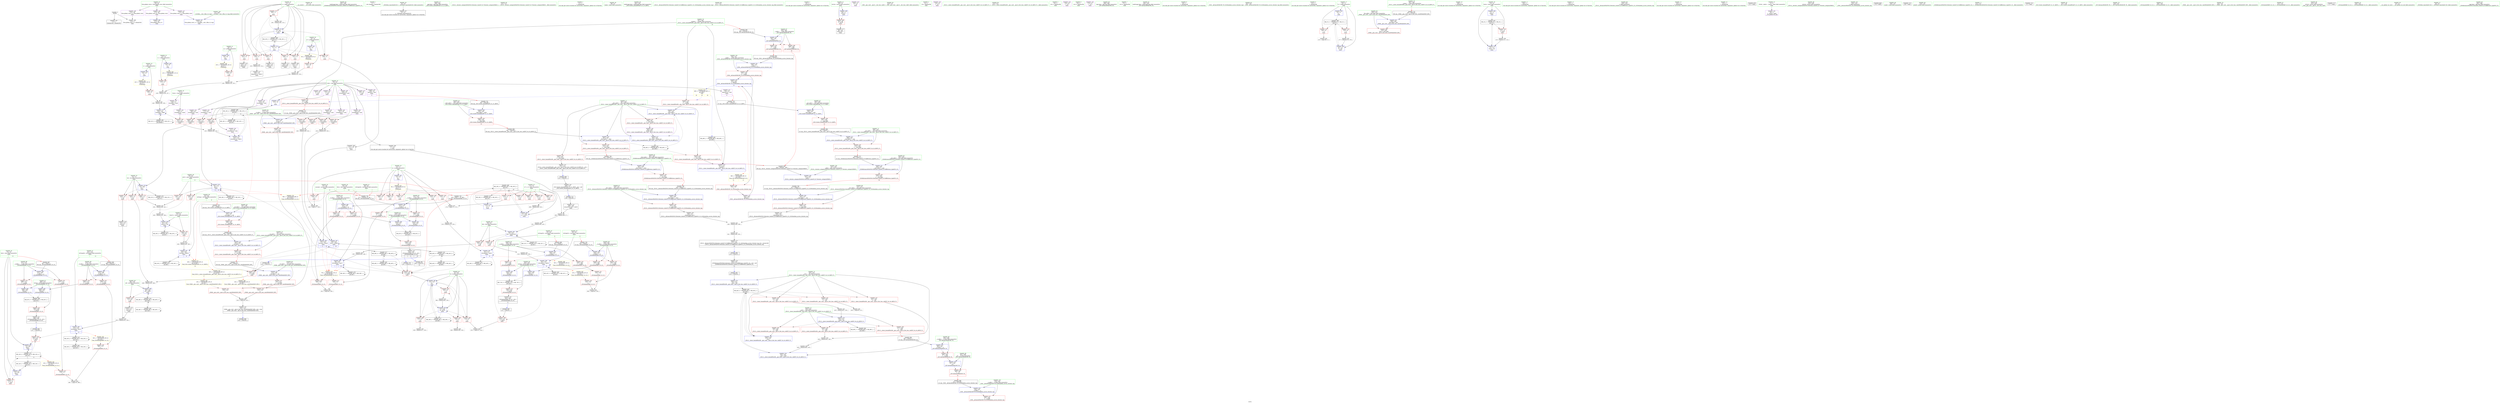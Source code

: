 digraph "SVFG" {
	label="SVFG";

	Node0x558624c54550 [shape=record,color=grey,label="{NodeID: 0\nNullPtr}"];
	Node0x558624c54550 -> Node0x558624c89b70[style=solid];
	Node0x558624c54550 -> Node0x558624c98c70[style=solid];
	Node0x558624cf2ce0 [shape=record,color=black,label="{NodeID: 692\n544 = PHI(461, 499, )\n0th arg _ZSt19__iterator_categoryIPxENSt15iterator_traitsIT_E17iterator_categoryERKS2_ }"];
	Node0x558624cf2ce0 -> Node0x558624c9bf00[style=solid];
	Node0x558624cc9400 [shape=record,color=yellow,style=double,label="{NodeID: 526\n60V_1 = ENCHI(MR_60V_0)\npts\{30 86 \}\nFun[_ZSt13__lower_boundIPxxN9__gnu_cxx5__ops14_Iter_less_valEET_S4_S4_RKT0_T1_]|{<s0>17|<s1>17}}"];
	Node0x558624cc9400:s0 -> Node0x558624ccc9b0[style=dashed,color=red];
	Node0x558624cc9400:s1 -> Node0x558624ccca90[style=dashed,color=red];
	Node0x558624ca4b90 [shape=record,color=grey,label="{NodeID: 443\n423 = Binary(422, 216, )\n}"];
	Node0x558624ca4b90 -> Node0x558624c9b200[style=solid];
	Node0x558624c993f0 [shape=record,color=blue,label="{NodeID: 277\n75\<--169\nbest\<--\nmain\n}"];
	Node0x558624c993f0 -> Node0x558624c920d0[style=dashed];
	Node0x558624c993f0 -> Node0x558624cb88d0[style=dashed];
	Node0x558624c993f0 -> Node0x558624cc5de0[style=dashed];
	Node0x558624c8cf50 [shape=record,color=red,label="{NodeID: 194\n152\<--151\n\<--arrayidx10\nmain\n}"];
	Node0x558624c8cf50 -> Node0x558624ca5010[style=solid];
	Node0x558624c8a0e0 [shape=record,color=black,label="{NodeID: 111\n146\<--145\nidxprom7\<--\nmain\n}"];
	Node0x558624c88320 [shape=record,color=green,label="{NodeID: 28\n54\<--55\n__cxa_atexit\<--__cxa_atexit_field_insensitive\n}"];
	Node0x558624cb88d0 [shape=record,color=black,label="{NodeID: 471\nMR_24V_2 = PHI(MR_24V_4, MR_24V_1, )\npts\{76 \}\n}"];
	Node0x558624cb88d0 -> Node0x558624c993f0[style=dashed];
	Node0x558624c9aab0 [shape=record,color=blue,label="{NodeID: 305\n344\<--361\nretval\<--\n_ZSt3minIxERKT_S2_S2_\n}"];
	Node0x558624c9aab0 -> Node0x558624cbecd0[style=dashed];
	Node0x558624c8e610 [shape=record,color=red,label="{NodeID: 222\n389\<--369\n\<--retval\n_ZSt3maxIdERKT_S2_S2_\n}"];
	Node0x558624c8e610 -> Node0x558624c8f2f0[style=solid];
	Node0x558624c90190 [shape=record,color=purple,label="{NodeID: 139\n232\<--26\narrayidx39\<--sum\nmain\n}"];
	Node0x558624c90190 -> Node0x558624c8d430[style=solid];
	Node0x558624c8abb0 [shape=record,color=green,label="{NodeID: 56\n297\<--298\n__val.addr\<--__val.addr_field_insensitive\n_ZSt11lower_boundIPxxET_S1_S1_RKT0_\n}"];
	Node0x558624c8abb0 -> Node0x558624c8d9e0[style=solid];
	Node0x558624c8abb0 -> Node0x558624c9a430[style=solid];
	Node0x558624cb71c0 [shape=record,color=black,label="{NodeID: 499\nMR_26V_4 = PHI(MR_26V_5, MR_26V_3, )\npts\{78 \}\n|{|<s9>7|<s10>10}}"];
	Node0x558624cb71c0 -> Node0x558624c921a0[style=dashed];
	Node0x558624cb71c0 -> Node0x558624c92270[style=dashed];
	Node0x558624cb71c0 -> Node0x558624c92340[style=dashed];
	Node0x558624cb71c0 -> Node0x558624c92410[style=dashed];
	Node0x558624cb71c0 -> Node0x558624c924e0[style=dashed];
	Node0x558624cb71c0 -> Node0x558624c8d1c0[style=dashed];
	Node0x558624cb71c0 -> Node0x558624c8d6a0[style=dashed];
	Node0x558624cb71c0 -> Node0x558624c9a0f0[style=dashed];
	Node0x558624cb71c0 -> Node0x558624cb8dd0[style=dashed];
	Node0x558624cb71c0:s9 -> Node0x558624ccc300[style=dashed,color=red];
	Node0x558624cb71c0:s10 -> Node0x558624ccc300[style=dashed,color=red];
	Node0x558624c9c170 [shape=record,color=blue,label="{NodeID: 333\n563\<--565\n\<--add.ptr\n_ZSt9__advanceIPxlEvRT_T0_St26random_access_iterator_tag\n|{<s0>21}}"];
	Node0x558624c9c170:s0 -> Node0x558624cd2ce0[style=dashed,color=blue];
	Node0x558624c97c50 [shape=record,color=red,label="{NodeID: 250\n519\<--511\n\<--__it.addr\n_ZNK9__gnu_cxx5__ops14_Iter_less_valclIPxKxEEbT_RT0_\n}"];
	Node0x558624c97c50 -> Node0x558624c97df0[style=solid];
	Node0x558624c918b0 [shape=record,color=red,label="{NodeID: 167\n126\<--71\n\<--i\nmain\n}"];
	Node0x558624c918b0 -> Node0x558624c89e70[style=solid];
	Node0x558624c8c360 [shape=record,color=green,label="{NodeID: 84\n467\<--468\nundef.agg.tmp\<--undef.agg.tmp_field_insensitive\n_ZSt8distanceIPxENSt15iterator_traitsIT_E15difference_typeES2_S2_\n}"];
	Node0x558624c7ab40 [shape=record,color=green,label="{NodeID: 1\n7\<--1\n__dso_handle\<--dummyObj\nGlob }"];
	Node0x558624cf2ef0 [shape=record,color=black,label="{NodeID: 693\n481 = PHI(407, )\n0th arg _ZSt7advanceIPxlEvRT_T0_ }"];
	Node0x558624cf2ef0 -> Node0x558624c9b880[style=solid];
	Node0x558624ca4d10 [shape=record,color=grey,label="{NodeID: 444\n136 = Binary(134, 135, )\n}"];
	Node0x558624ca4d10 -> Node0x558624ca3390[style=solid];
	Node0x558624c994c0 [shape=record,color=blue,label="{NodeID: 278\n77\<--16\ni17\<--\nmain\n}"];
	Node0x558624c994c0 -> Node0x558624cb71c0[style=dashed];
	Node0x558624c8d020 [shape=record,color=red,label="{NodeID: 195\n166\<--165\n\<--arrayidx16\nmain\n}"];
	Node0x558624c8d020 -> Node0x558624c99320[style=solid];
	Node0x558624c8a1b0 [shape=record,color=black,label="{NodeID: 112\n150\<--149\nidxprom9\<--\nmain\n}"];
	Node0x558624c88420 [shape=record,color=green,label="{NodeID: 29\n53\<--59\n_ZNSt8ios_base4InitD1Ev\<--_ZNSt8ios_base4InitD1Ev_field_insensitive\n}"];
	Node0x558624c88420 -> Node0x558624c89d70[style=solid];
	Node0x558624cb8dd0 [shape=record,color=black,label="{NodeID: 472\nMR_26V_2 = PHI(MR_26V_4, MR_26V_1, )\npts\{78 \}\n}"];
	Node0x558624cb8dd0 -> Node0x558624c994c0[style=dashed];
	Node0x558624c9ab80 [shape=record,color=blue,label="{NodeID: 306\n371\<--367\n__a.addr\<--__a\n_ZSt3maxIdERKT_S2_S2_\n}"];
	Node0x558624c9ab80 -> Node0x558624c8e6e0[style=dashed];
	Node0x558624c9ab80 -> Node0x558624c8e7b0[style=dashed];
	Node0x558624c8e6e0 [shape=record,color=red,label="{NodeID: 223\n377\<--371\n\<--__a.addr\n_ZSt3maxIdERKT_S2_S2_\n}"];
	Node0x558624c8e6e0 -> Node0x558624c8ea20[style=solid];
	Node0x558624c90260 [shape=record,color=purple,label="{NodeID: 140\n237\<--26\narrayidx41\<--sum\nmain\n}"];
	Node0x558624c90260 -> Node0x558624c8d500[style=solid];
	Node0x558624c8ac80 [shape=record,color=green,label="{NodeID: 57\n299\<--300\nagg.tmp\<--agg.tmp_field_insensitive\n_ZSt11lower_boundIPxxET_S1_S1_RKT0_\n}"];
	Node0x558624c97d20 [shape=record,color=red,label="{NodeID: 251\n521\<--513\n\<--__val.addr\n_ZNK9__gnu_cxx5__ops14_Iter_less_valclIPxKxEEbT_RT0_\n}"];
	Node0x558624c97d20 -> Node0x558624c97ec0[style=solid];
	Node0x558624c91980 [shape=record,color=red,label="{NodeID: 168\n131\<--71\n\<--i\nmain\n}"];
	Node0x558624c91980 -> Node0x558624c89f40[style=solid];
	Node0x558624c8c430 [shape=record,color=green,label="{NodeID: 85\n474\<--475\n_ZSt19__iterator_categoryIPxENSt15iterator_traitsIT_E17iterator_categoryERKS2_\<--_ZSt19__iterator_categoryIPxENSt15iterator_traitsIT_E17iterator_categoryERKS2__field_insensitive\n}"];
	Node0x558624c86fc0 [shape=record,color=green,label="{NodeID: 2\n11\<--1\n\<--dummyObj\nCan only get source location for instruction, argument, global var or function.}"];
	Node0x558624cf3000 [shape=record,color=black,label="{NodeID: 694\n482 = PHI(427, )\n1st arg _ZSt7advanceIPxlEvRT_T0_ }"];
	Node0x558624cf3000 -> Node0x558624c9b950[style=solid];
	Node0x558624ca4e90 [shape=record,color=grey,label="{NodeID: 445\n540 = Binary(538, 539, )\n}"];
	Node0x558624ca4e90 -> Node0x558624ca5190[style=solid];
	Node0x558624c99590 [shape=record,color=blue,label="{NodeID: 279\n79\<--178\nprev\<--\nmain\n|{|<s6>9|<s7>10}}"];
	Node0x558624c99590 -> Node0x558624c925b0[style=dashed];
	Node0x558624c99590 -> Node0x558624c92680[style=dashed];
	Node0x558624c99590 -> Node0x558624c8d1c0[style=dashed];
	Node0x558624c99590 -> Node0x558624c8d6a0[style=dashed];
	Node0x558624c99590 -> Node0x558624c99590[style=dashed];
	Node0x558624c99590 -> Node0x558624cb92d0[style=dashed];
	Node0x558624c99590:s6 -> Node0x558624ccc300[style=dashed,color=red];
	Node0x558624c99590:s7 -> Node0x558624ccc300[style=dashed,color=red];
	Node0x558624c8d0f0 [shape=record,color=red,label="{NodeID: 196\n178\<--177\n\<--arrayidx21\nmain\n}"];
	Node0x558624c8d0f0 -> Node0x558624c99590[style=solid];
	Node0x558624c8a280 [shape=record,color=black,label="{NodeID: 113\n156\<--155\nidxprom13\<--add12\nmain\n}"];
	Node0x558624c88520 [shape=record,color=green,label="{NodeID: 30\n66\<--67\nmain\<--main_field_insensitive\n}"];
	Node0x558624cb92d0 [shape=record,color=black,label="{NodeID: 473\nMR_28V_2 = PHI(MR_28V_3, MR_28V_1, )\npts\{80 \}\n}"];
	Node0x558624cb92d0 -> Node0x558624c99590[style=dashed];
	Node0x558624cb92d0 -> Node0x558624cb92d0[style=dashed];
	Node0x558624c9ac50 [shape=record,color=blue,label="{NodeID: 307\n373\<--368\n__b.addr\<--__b\n_ZSt3maxIdERKT_S2_S2_\n}"];
	Node0x558624c9ac50 -> Node0x558624c8e880[style=dashed];
	Node0x558624c9ac50 -> Node0x558624c8e950[style=dashed];
	Node0x558624c8e7b0 [shape=record,color=red,label="{NodeID: 224\n386\<--371\n\<--__a.addr\n_ZSt3maxIdERKT_S2_S2_\n}"];
	Node0x558624c8e7b0 -> Node0x558624c9adf0[style=solid];
	Node0x558624c90330 [shape=record,color=purple,label="{NodeID: 141\n241\<--26\narrayidx43\<--sum\nmain\n}"];
	Node0x558624c90330 -> Node0x558624c8d5d0[style=solid];
	Node0x558624c8ad50 [shape=record,color=green,label="{NodeID: 58\n301\<--302\nundef.agg.tmp\<--undef.agg.tmp_field_insensitive\n_ZSt11lower_boundIPxxET_S1_S1_RKT0_\n}"];
	Node0x558624c97df0 [shape=record,color=red,label="{NodeID: 252\n520\<--519\n\<--\n_ZNK9__gnu_cxx5__ops14_Iter_less_valclIPxKxEEbT_RT0_\n}"];
	Node0x558624c97df0 -> Node0x558624ca6c90[style=solid];
	Node0x558624c91a50 [shape=record,color=red,label="{NodeID: 169\n141\<--71\n\<--i\nmain\n}"];
	Node0x558624c91a50 -> Node0x558624c8a010[style=solid];
	Node0x558624c8c530 [shape=record,color=green,label="{NodeID: 86\n477\<--478\n_ZSt10__distanceIPxENSt15iterator_traitsIT_E15difference_typeES2_S2_St26random_access_iterator_tag\<--_ZSt10__distanceIPxENSt15iterator_traitsIT_E15difference_typeES2_S2_St26random_access_iterator_tag_field_insensitive\n}"];
	Node0x558624c87050 [shape=record,color=green,label="{NodeID: 3\n16\<--1\n\<--dummyObj\nCan only get source location for instruction, argument, global var or function.}"];
	Node0x558624cf3110 [shape=record,color=black,label="{NodeID: 695\n552 = PHI(497, )\n0th arg _ZSt9__advanceIPxlEvRT_T0_St26random_access_iterator_tag }"];
	Node0x558624cf3110 -> Node0x558624c9bfd0[style=solid];
	Node0x558624cc9700 [shape=record,color=yellow,style=double,label="{NodeID: 529\n98V_1 = ENCHI(MR_98V_0)\npts\{408 \}\nFun[_ZSt7advanceIPxlEvRT_T0_]|{<s0>21|<s1>21}}"];
	Node0x558624cc9700:s0 -> Node0x558624c982d0[style=dashed,color=red];
	Node0x558624cc9700:s1 -> Node0x558624c9c170[style=dashed,color=red];
	Node0x558624ca5010 [shape=record,color=grey,label="{NodeID: 446\n153 = Binary(148, 152, )\n}"];
	Node0x558624ca5010 -> Node0x558624c99180[style=solid];
	Node0x558624c99660 [shape=record,color=blue,label="{NodeID: 280\n81\<--183\nrem22\<--div\nmain\n}"];
	Node0x558624c99660 -> Node0x558624c92750[style=dashed];
	Node0x558624c99660 -> Node0x558624c99660[style=dashed];
	Node0x558624c99660 -> Node0x558624cb97d0[style=dashed];
	Node0x558624c8d1c0 [shape=record,color=red,label="{NodeID: 197\n210\<--207\n\<--call28\nmain\n}"];
	Node0x558624c8d1c0 -> Node0x558624c999a0[style=solid];
	Node0x558624c8a350 [shape=record,color=black,label="{NodeID: 114\n199\<--196\nsub.ptr.lhs.cast\<--call25\nmain\n}"];
	Node0x558624c8a350 -> Node0x558624ca4290[style=solid];
	Node0x558624c88620 [shape=record,color=green,label="{NodeID: 31\n69\<--70\nretval\<--retval_field_insensitive\nmain\n}"];
	Node0x558624c88620 -> Node0x558624c917e0[style=solid];
	Node0x558624c88620 -> Node0x558624c98d70[style=solid];
	Node0x558624cb97d0 [shape=record,color=black,label="{NodeID: 474\nMR_30V_2 = PHI(MR_30V_3, MR_30V_1, )\npts\{82 \}\n}"];
	Node0x558624cb97d0 -> Node0x558624c99660[style=dashed];
	Node0x558624cb97d0 -> Node0x558624cb97d0[style=dashed];
	Node0x558624c9ad20 [shape=record,color=blue,label="{NodeID: 308\n369\<--383\nretval\<--\n_ZSt3maxIdERKT_S2_S2_\n}"];
	Node0x558624c9ad20 -> Node0x558624cc05d0[style=dashed];
	Node0x558624c8e880 [shape=record,color=red,label="{NodeID: 225\n379\<--373\n\<--__b.addr\n_ZSt3maxIdERKT_S2_S2_\n}"];
	Node0x558624c8e880 -> Node0x558624c8eaf0[style=solid];
	Node0x558624c90400 [shape=record,color=purple,label="{NodeID: 142\n104\<--31\n\<--.str\nmain\n}"];
	Node0x558624c8ae20 [shape=record,color=green,label="{NodeID: 59\n310\<--311\n_ZN9__gnu_cxx5__ops15__iter_less_valEv\<--_ZN9__gnu_cxx5__ops15__iter_less_valEv_field_insensitive\n}"];
	Node0x558624ccc9b0 [shape=record,color=yellow,style=double,label="{NodeID: 585\n16V_1 = ENCHI(MR_16V_0)\npts\{30 \}\nFun[_ZNK9__gnu_cxx5__ops14_Iter_less_valclIPxKxEEbT_RT0_]}"];
	Node0x558624ccc9b0 -> Node0x558624c97df0[style=dashed];
	Node0x558624c97ec0 [shape=record,color=red,label="{NodeID: 253\n522\<--521\n\<--\n_ZNK9__gnu_cxx5__ops14_Iter_less_valclIPxKxEEbT_RT0_\n}"];
	Node0x558624c97ec0 -> Node0x558624ca6c90[style=solid];
	Node0x558624c91b20 [shape=record,color=red,label="{NodeID: 170\n145\<--71\n\<--i\nmain\n}"];
	Node0x558624c91b20 -> Node0x558624c8a0e0[style=solid];
	Node0x558624c8c630 [shape=record,color=green,label="{NodeID: 87\n483\<--484\n__i.addr\<--__i.addr_field_insensitive\n_ZSt7advanceIPxlEvRT_T0_\n}"];
	Node0x558624c8c630 -> Node0x558624c97840[style=solid];
	Node0x558624c8c630 -> Node0x558624c97910[style=solid];
	Node0x558624c8c630 -> Node0x558624c9b880[style=solid];
	Node0x558624c870e0 [shape=record,color=green,label="{NodeID: 4\n31\<--1\n.str\<--dummyObj\nGlob }"];
	Node0x558624cf3220 [shape=record,color=black,label="{NodeID: 696\n553 = PHI(498, )\n1st arg _ZSt9__advanceIPxlEvRT_T0_St26random_access_iterator_tag }"];
	Node0x558624cf3220 -> Node0x558624c9c0a0[style=solid];
	Node0x558624ca5190 [shape=record,color=grey,label="{NodeID: 447\n541 = Binary(540, 202, )\n}"];
	Node0x558624ca5190 -> Node0x558624c8f7d0[style=solid];
	Node0x558624c99730 [shape=record,color=blue,label="{NodeID: 281\n85\<--194\nref.tmp\<--add24\nmain\n|{|<s2>6}}"];
	Node0x558624c99730 -> Node0x558624c99730[style=dashed];
	Node0x558624c99730 -> Node0x558624cba1d0[style=dashed];
	Node0x558624c99730:s2 -> Node0x558624ccbc80[style=dashed,color=red];
	Node0x558624c8d290 [shape=record,color=red,label="{NodeID: 198\n224\<--221\n\<--call34\nmain\n}"];
	Node0x558624c8d290 -> Node0x558624ca6b10[style=solid];
	Node0x558624c8ee10 [shape=record,color=black,label="{NodeID: 115\n252\<--251\nconv49\<--\nmain\n}"];
	Node0x558624c8ee10 -> Node0x558624ca3510[style=solid];
	Node0x558624c886f0 [shape=record,color=green,label="{NodeID: 32\n71\<--72\ni\<--i_field_insensitive\nmain\n}"];
	Node0x558624c886f0 -> Node0x558624c918b0[style=solid];
	Node0x558624c886f0 -> Node0x558624c91980[style=solid];
	Node0x558624c886f0 -> Node0x558624c91a50[style=solid];
	Node0x558624c886f0 -> Node0x558624c91b20[style=solid];
	Node0x558624c886f0 -> Node0x558624c91bf0[style=solid];
	Node0x558624c886f0 -> Node0x558624c91cc0[style=solid];
	Node0x558624c886f0 -> Node0x558624c91d90[style=solid];
	Node0x558624c886f0 -> Node0x558624c98fe0[style=solid];
	Node0x558624c886f0 -> Node0x558624c99250[style=solid];
	Node0x558624cb9cd0 [shape=record,color=black,label="{NodeID: 475\nMR_32V_2 = PHI(MR_32V_3, MR_32V_1, )\npts\{84 \}\n}"];
	Node0x558624cb9cd0 -> Node0x558624c99800[style=dashed];
	Node0x558624cb9cd0 -> Node0x558624cb9cd0[style=dashed];
	Node0x558624c9adf0 [shape=record,color=blue,label="{NodeID: 309\n369\<--386\nretval\<--\n_ZSt3maxIdERKT_S2_S2_\n}"];
	Node0x558624c9adf0 -> Node0x558624cc05d0[style=dashed];
	Node0x558624c8e950 [shape=record,color=red,label="{NodeID: 226\n383\<--373\n\<--__b.addr\n_ZSt3maxIdERKT_S2_S2_\n}"];
	Node0x558624c8e950 -> Node0x558624c9ad20[style=solid];
	Node0x558624c904d0 [shape=record,color=purple,label="{NodeID: 143\n116\<--33\n\<--.str.1\nmain\n}"];
	Node0x558624c8af20 [shape=record,color=green,label="{NodeID: 60\n313\<--314\n_ZSt13__lower_boundIPxxN9__gnu_cxx5__ops14_Iter_less_valEET_S4_S4_RKT0_T1_\<--_ZSt13__lower_boundIPxxN9__gnu_cxx5__ops14_Iter_less_valEET_S4_S4_RKT0_T1__field_insensitive\n}"];
	Node0x558624ccca90 [shape=record,color=yellow,style=double,label="{NodeID: 586\n34V_1 = ENCHI(MR_34V_0)\npts\{86 \}\nFun[_ZNK9__gnu_cxx5__ops14_Iter_less_valclIPxKxEEbT_RT0_]}"];
	Node0x558624ccca90 -> Node0x558624c97ec0[style=dashed];
	Node0x558624c97f90 [shape=record,color=red,label="{NodeID: 254\n537\<--530\n\<--__first.addr\n_ZSt10__distanceIPxENSt15iterator_traitsIT_E15difference_typeES2_S2_St26random_access_iterator_tag\n}"];
	Node0x558624c97f90 -> Node0x558624c8f700[style=solid];
	Node0x558624c91bf0 [shape=record,color=red,label="{NodeID: 171\n149\<--71\n\<--i\nmain\n}"];
	Node0x558624c91bf0 -> Node0x558624c8a1b0[style=solid];
	Node0x558624c8c700 [shape=record,color=green,label="{NodeID: 88\n485\<--486\n__n.addr\<--__n.addr_field_insensitive\n_ZSt7advanceIPxlEvRT_T0_\n}"];
	Node0x558624c8c700 -> Node0x558624c979e0[style=solid];
	Node0x558624c8c700 -> Node0x558624c9b950[style=solid];
	Node0x558624c87170 [shape=record,color=green,label="{NodeID: 5\n33\<--1\n.str.1\<--dummyObj\nGlob }"];
	Node0x558624cf3360 [shape=record,color=black,label="{NodeID: 697\n367 = PHI(75, )\n0th arg _ZSt3maxIdERKT_S2_S2_ }"];
	Node0x558624cf3360 -> Node0x558624c9ab80[style=solid];
	Node0x558624ca5310 [shape=record,color=grey,label="{NodeID: 448\n240 = Binary(239, 216, )\n}"];
	Node0x558624c99800 [shape=record,color=blue,label="{NodeID: 282\n83\<--201\nidx\<--sub.ptr.div\nmain\n}"];
	Node0x558624c99800 -> Node0x558624c92820[style=dashed];
	Node0x558624c99800 -> Node0x558624c928f0[style=dashed];
	Node0x558624c99800 -> Node0x558624c99800[style=dashed];
	Node0x558624c99800 -> Node0x558624cb9cd0[style=dashed];
	Node0x558624c8d360 [shape=record,color=red,label="{NodeID: 199\n230\<--229\n\<--arrayidx38\nmain\n}"];
	Node0x558624c8d360 -> Node0x558624ca4a10[style=solid];
	Node0x558624c8eee0 [shape=record,color=black,label="{NodeID: 116\n254\<--253\nconv50\<--\nmain\n}"];
	Node0x558624c8eee0 -> Node0x558624ca3510[style=solid];
	Node0x558624c887c0 [shape=record,color=green,label="{NodeID: 33\n73\<--74\ntot\<--tot_field_insensitive\nmain\n}"];
	Node0x558624c887c0 -> Node0x558624c91e60[style=solid];
	Node0x558624c887c0 -> Node0x558624c91f30[style=solid];
	Node0x558624c887c0 -> Node0x558624c92000[style=solid];
	Node0x558624c887c0 -> Node0x558624c99320[style=solid];
	Node0x558624cba1d0 [shape=record,color=black,label="{NodeID: 476\nMR_34V_2 = PHI(MR_34V_3, MR_34V_1, )\npts\{86 \}\n}"];
	Node0x558624cba1d0 -> Node0x558624c99730[style=dashed];
	Node0x558624cba1d0 -> Node0x558624cba1d0[style=dashed];
	Node0x558624c9aec0 [shape=record,color=blue,label="{NodeID: 310\n397\<--392\n__first.addr\<--__first\n_ZSt13__lower_boundIPxxN9__gnu_cxx5__ops14_Iter_less_valEET_S4_S4_RKT0_T1_\n}"];
	Node0x558624c9aec0 -> Node0x558624c8ebc0[style=dashed];
	Node0x558624c9aec0 -> Node0x558624cbf1d0[style=dashed];
	Node0x558624c8ea20 [shape=record,color=red,label="{NodeID: 227\n378\<--377\n\<--\n_ZSt3maxIdERKT_S2_S2_\n}"];
	Node0x558624c8ea20 -> Node0x558624ca6390[style=solid];
	Node0x558624c905a0 [shape=record,color=purple,label="{NodeID: 144\n120\<--35\n\<--.str.2\nmain\n}"];
	Node0x558624c8b020 [shape=record,color=green,label="{NodeID: 61\n319\<--320\nretval\<--retval_field_insensitive\n_ZSt3maxIxERKT_S2_S2_\n}"];
	Node0x558624c8b020 -> Node0x558624c8dab0[style=solid];
	Node0x558624c8b020 -> Node0x558624c9a6a0[style=solid];
	Node0x558624c8b020 -> Node0x558624c9a770[style=solid];
	Node0x558624c98060 [shape=record,color=red,label="{NodeID: 255\n536\<--532\n\<--__last.addr\n_ZSt10__distanceIPxENSt15iterator_traitsIT_E15difference_typeES2_S2_St26random_access_iterator_tag\n}"];
	Node0x558624c98060 -> Node0x558624c8f630[style=solid];
	Node0x558624c91cc0 [shape=record,color=red,label="{NodeID: 172\n154\<--71\n\<--i\nmain\n}"];
	Node0x558624c91cc0 -> Node0x558624ca3990[style=solid];
	Node0x558624c8c7d0 [shape=record,color=green,label="{NodeID: 89\n487\<--488\n__d\<--__d_field_insensitive\n_ZSt7advanceIPxlEvRT_T0_\n}"];
	Node0x558624c8c7d0 -> Node0x558624c97ab0[style=solid];
	Node0x558624c8c7d0 -> Node0x558624c9ba20[style=solid];
	Node0x558624c87200 [shape=record,color=green,label="{NodeID: 6\n35\<--1\n.str.2\<--dummyObj\nGlob }"];
	Node0x558624cf34a0 [shape=record,color=black,label="{NodeID: 698\n368 = PHI(101, )\n1st arg _ZSt3maxIdERKT_S2_S2_ }"];
	Node0x558624cf34a0 -> Node0x558624c9ac50[style=solid];
	Node0x558624ca5490 [shape=record,color=grey,label="{NodeID: 449\n445 = Binary(444, 216, )\n}"];
	Node0x558624ca5490 -> Node0x558624c9b540[style=solid];
	Node0x558624c998d0 [shape=record,color=blue,label="{NodeID: 283\n89\<--205\nref.tmp26\<--sub27\nmain\n|{|<s4>7|<s5>10}}"];
	Node0x558624c998d0 -> Node0x558624c8d1c0[style=dashed];
	Node0x558624c998d0 -> Node0x558624c8d6a0[style=dashed];
	Node0x558624c998d0 -> Node0x558624c998d0[style=dashed];
	Node0x558624c998d0 -> Node0x558624cbabd0[style=dashed];
	Node0x558624c998d0:s4 -> Node0x558624ccc3e0[style=dashed,color=red];
	Node0x558624c998d0:s5 -> Node0x558624ccc3e0[style=dashed,color=red];
	Node0x558624c8d430 [shape=record,color=red,label="{NodeID: 200\n233\<--232\n\<--arrayidx39\nmain\n}"];
	Node0x558624c8d430 -> Node0x558624ca4a10[style=solid];
	Node0x558624c8efb0 [shape=record,color=black,label="{NodeID: 117\n68\<--281\nmain_ret\<--\nmain\n}"];
	Node0x558624c88890 [shape=record,color=green,label="{NodeID: 34\n75\<--76\nbest\<--best_field_insensitive\nmain\n|{|<s3>11}}"];
	Node0x558624c88890 -> Node0x558624c920d0[style=solid];
	Node0x558624c88890 -> Node0x558624c993f0[style=solid];
	Node0x558624c88890 -> Node0x558624c99f50[style=solid];
	Node0x558624c88890:s3 -> Node0x558624cf3360[style=solid,color=red];
	Node0x558624cba6d0 [shape=record,color=black,label="{NodeID: 477\nMR_36V_2 = PHI(MR_36V_3, MR_36V_1, )\npts\{88 \}\n}"];
	Node0x558624cba6d0 -> Node0x558624c999a0[style=dashed];
	Node0x558624cba6d0 -> Node0x558624cba6d0[style=dashed];
	Node0x558624c9af90 [shape=record,color=blue,label="{NodeID: 311\n399\<--393\n__last.addr\<--__last\n_ZSt13__lower_boundIPxxN9__gnu_cxx5__ops14_Iter_less_valEET_S4_S4_RKT0_T1_\n}"];
	Node0x558624c9af90 -> Node0x558624c96e80[style=dashed];
	Node0x558624c8eaf0 [shape=record,color=red,label="{NodeID: 228\n380\<--379\n\<--\n_ZSt3maxIdERKT_S2_S2_\n}"];
	Node0x558624c8eaf0 -> Node0x558624ca6390[style=solid];
	Node0x558624c90670 [shape=record,color=purple,label="{NodeID: 145\n273\<--37\n\<--.str.3\nmain\n}"];
	Node0x558624c8b0f0 [shape=record,color=green,label="{NodeID: 62\n321\<--322\n__a.addr\<--__a.addr_field_insensitive\n_ZSt3maxIxERKT_S2_S2_\n}"];
	Node0x558624c8b0f0 -> Node0x558624c8db80[style=solid];
	Node0x558624c8b0f0 -> Node0x558624c8dc50[style=solid];
	Node0x558624c8b0f0 -> Node0x558624c9a500[style=solid];
	Node0x558624c98130 [shape=record,color=red,label="{NodeID: 256\n563\<--556\n\<--__i.addr\n_ZSt9__advanceIPxlEvRT_T0_St26random_access_iterator_tag\n}"];
	Node0x558624c98130 -> Node0x558624c982d0[style=solid];
	Node0x558624c98130 -> Node0x558624c9c170[style=solid];
	Node0x558624c91d90 [shape=record,color=red,label="{NodeID: 173\n160\<--71\n\<--i\nmain\n}"];
	Node0x558624c91d90 -> Node0x558624ca3f90[style=solid];
	Node0x558624c8c8a0 [shape=record,color=green,label="{NodeID: 90\n489\<--490\nagg.tmp\<--agg.tmp_field_insensitive\n_ZSt7advanceIPxlEvRT_T0_\n}"];
	Node0x558624c87290 [shape=record,color=green,label="{NodeID: 7\n37\<--1\n.str.3\<--dummyObj\nGlob }"];
	Node0x558624cf35e0 [shape=record,color=black,label="{NodeID: 699\n342 = PHI(91, )\n0th arg _ZSt3minIxERKT_S2_S2_ }"];
	Node0x558624cf35e0 -> Node0x558624c9a840[style=solid];
	Node0x558624ca5610 [shape=record,color=grey,label="{NodeID: 450\n444 = Binary(442, 443, )\n}"];
	Node0x558624ca5610 -> Node0x558624ca5490[style=solid];
	Node0x558624c999a0 [shape=record,color=blue,label="{NodeID: 284\n87\<--210\nk\<--\nmain\n}"];
	Node0x558624c999a0 -> Node0x558624c929c0[style=dashed];
	Node0x558624c999a0 -> Node0x558624c92a90[style=dashed];
	Node0x558624c999a0 -> Node0x558624c92b60[style=dashed];
	Node0x558624c999a0 -> Node0x558624c92c30[style=dashed];
	Node0x558624c999a0 -> Node0x558624c999a0[style=dashed];
	Node0x558624c999a0 -> Node0x558624c9a020[style=dashed];
	Node0x558624c999a0 -> Node0x558624cba6d0[style=dashed];
	Node0x558624c8d500 [shape=record,color=red,label="{NodeID: 201\n238\<--237\n\<--arrayidx41\nmain\n}"];
	Node0x558624c8d500 -> Node0x558624ca3b10[style=solid];
	Node0x558624c8f080 [shape=record,color=black,label="{NodeID: 118\n289\<--312\n_ZSt11lower_boundIPxxET_S1_S1_RKT0__ret\<--call\n_ZSt11lower_boundIPxxET_S1_S1_RKT0_\n|{<s0>6}}"];
	Node0x558624c8f080:s0 -> Node0x558624cf5270[style=solid,color=blue];
	Node0x558624c88960 [shape=record,color=green,label="{NodeID: 35\n77\<--78\ni17\<--i17_field_insensitive\nmain\n|{|<s7>7}}"];
	Node0x558624c88960 -> Node0x558624c921a0[style=solid];
	Node0x558624c88960 -> Node0x558624c92270[style=solid];
	Node0x558624c88960 -> Node0x558624c92340[style=solid];
	Node0x558624c88960 -> Node0x558624c92410[style=solid];
	Node0x558624c88960 -> Node0x558624c924e0[style=solid];
	Node0x558624c88960 -> Node0x558624c994c0[style=solid];
	Node0x558624c88960 -> Node0x558624c9a0f0[style=solid];
	Node0x558624c88960:s7 -> Node0x558624cf3f00[style=solid,color=red];
	Node0x558624ccb360 [shape=record,color=yellow,style=double,label="{NodeID: 561\n24V_1 = ENCHI(MR_24V_0)\npts\{76 \}\nFun[_ZSt3maxIdERKT_S2_S2_]}"];
	Node0x558624ccb360 -> Node0x558624c8ea20[style=dashed];
	Node0x558624cbabd0 [shape=record,color=black,label="{NodeID: 478\nMR_38V_2 = PHI(MR_38V_3, MR_38V_1, )\npts\{90 \}\n}"];
	Node0x558624cbabd0 -> Node0x558624c998d0[style=dashed];
	Node0x558624cbabd0 -> Node0x558624cbabd0[style=dashed];
	Node0x558624c9b060 [shape=record,color=blue,label="{NodeID: 312\n401\<--394\n__val.addr\<--__val\n_ZSt13__lower_boundIPxxN9__gnu_cxx5__ops14_Iter_less_valEET_S4_S4_RKT0_T1_\n}"];
	Node0x558624c9b060 -> Node0x558624c96f50[style=dashed];
	Node0x558624c8ebc0 [shape=record,color=red,label="{NodeID: 229\n412\<--397\n\<--__first.addr\n_ZSt13__lower_boundIPxxN9__gnu_cxx5__ops14_Iter_less_valEET_S4_S4_RKT0_T1_\n|{<s0>15}}"];
	Node0x558624c8ebc0:s0 -> Node0x558624cf40c0[style=solid,color=red];
	Node0x558624c90740 [shape=record,color=purple,label="{NodeID: 146\n572\<--39\nllvm.global_ctors_0\<--llvm.global_ctors\nGlob }"];
	Node0x558624c90740 -> Node0x558624c98a70[style=solid];
	Node0x558624c8b1c0 [shape=record,color=green,label="{NodeID: 63\n323\<--324\n__b.addr\<--__b.addr_field_insensitive\n_ZSt3maxIxERKT_S2_S2_\n}"];
	Node0x558624c8b1c0 -> Node0x558624c8dd20[style=solid];
	Node0x558624c8b1c0 -> Node0x558624c8ddf0[style=solid];
	Node0x558624c8b1c0 -> Node0x558624c9a5d0[style=solid];
	Node0x558624c98200 [shape=record,color=red,label="{NodeID: 257\n562\<--558\n\<--__n.addr\n_ZSt9__advanceIPxlEvRT_T0_St26random_access_iterator_tag\n}"];
	Node0x558624c91e60 [shape=record,color=red,label="{NodeID: 174\n180\<--73\n\<--tot\nmain\n}"];
	Node0x558624c91e60 -> Node0x558624ca5910[style=solid];
	Node0x558624c8c970 [shape=record,color=green,label="{NodeID: 91\n491\<--492\nundef.agg.tmp\<--undef.agg.tmp_field_insensitive\n_ZSt7advanceIPxlEvRT_T0_\n}"];
	Node0x558624c87320 [shape=record,color=green,label="{NodeID: 8\n40\<--1\n\<--dummyObj\nCan only get source location for instruction, argument, global var or function.}"];
	Node0x558624cf3720 [shape=record,color=black,label="{NodeID: 700\n343 = PHI(93, )\n1st arg _ZSt3minIxERKT_S2_S2_ }"];
	Node0x558624cf3720 -> Node0x558624c9a910[style=solid];
	Node0x558624ca5790 [shape=record,color=grey,label="{NodeID: 451\n140 = Binary(138, 139, )\n}"];
	Node0x558624ca5790 -> Node0x558624c990b0[style=solid];
	Node0x558624c99a70 [shape=record,color=blue,label="{NodeID: 285\n91\<--215\nref.tmp30\<--sub31\nmain\n|{|<s3>8}}"];
	Node0x558624c99a70 -> Node0x558624c8d290[style=dashed];
	Node0x558624c99a70 -> Node0x558624c99a70[style=dashed];
	Node0x558624c99a70 -> Node0x558624cbb0d0[style=dashed];
	Node0x558624c99a70:s3 -> Node0x558624ccb7f0[style=dashed,color=red];
	Node0x558624c8d5d0 [shape=record,color=red,label="{NodeID: 202\n242\<--241\n\<--arrayidx43\nmain\n}"];
	Node0x558624c8d5d0 -> Node0x558624ca3b10[style=solid];
	Node0x558624c8f150 [shape=record,color=black,label="{NodeID: 119\n316\<--339\n_ZSt3maxIxERKT_S2_S2__ret\<--\n_ZSt3maxIxERKT_S2_S2_\n|{<s0>7|<s1>9|<s2>10}}"];
	Node0x558624c8f150:s0 -> Node0x558624cf54a0[style=solid,color=blue];
	Node0x558624c8f150:s1 -> Node0x558624cf1fa0[style=solid,color=blue];
	Node0x558624c8f150:s2 -> Node0x558624cf20a0[style=solid,color=blue];
	Node0x558624c88a30 [shape=record,color=green,label="{NodeID: 36\n79\<--80\nprev\<--prev_field_insensitive\nmain\n|{|<s3>9}}"];
	Node0x558624c88a30 -> Node0x558624c925b0[style=solid];
	Node0x558624c88a30 -> Node0x558624c92680[style=solid];
	Node0x558624c88a30 -> Node0x558624c99590[style=solid];
	Node0x558624c88a30:s3 -> Node0x558624cf3f00[style=solid,color=red];
	Node0x558624ccb470 [shape=record,color=yellow,style=double,label="{NodeID: 562\n50V_1 = ENCHI(MR_50V_0)\npts\{102 \}\nFun[_ZSt3maxIdERKT_S2_S2_]}"];
	Node0x558624ccb470 -> Node0x558624c8eaf0[style=dashed];
	Node0x558624cbb0d0 [shape=record,color=black,label="{NodeID: 479\nMR_40V_2 = PHI(MR_40V_3, MR_40V_1, )\npts\{92 \}\n}"];
	Node0x558624cbb0d0 -> Node0x558624c99a70[style=dashed];
	Node0x558624cbb0d0 -> Node0x558624cbb0d0[style=dashed];
	Node0x558624c9b130 [shape=record,color=blue,label="{NodeID: 313\n403\<--414\n__len\<--call\n_ZSt13__lower_boundIPxxN9__gnu_cxx5__ops14_Iter_less_valEET_S4_S4_RKT0_T1_\n}"];
	Node0x558624c9b130 -> Node0x558624cbf6d0[style=dashed];
	Node0x558624c8ec90 [shape=record,color=red,label="{NodeID: 230\n425\<--397\n\<--__first.addr\n_ZSt13__lower_boundIPxxN9__gnu_cxx5__ops14_Iter_less_valEET_S4_S4_RKT0_T1_\n}"];
	Node0x558624c8ec90 -> Node0x558624c9b2d0[style=solid];
	Node0x558624c90810 [shape=record,color=purple,label="{NodeID: 147\n573\<--39\nllvm.global_ctors_1\<--llvm.global_ctors\nGlob }"];
	Node0x558624c90810 -> Node0x558624c98b70[style=solid];
	Node0x558624c8b290 [shape=record,color=green,label="{NodeID: 64\n344\<--345\nretval\<--retval_field_insensitive\n_ZSt3minIxERKT_S2_S2_\n}"];
	Node0x558624c8b290 -> Node0x558624c8e060[style=solid];
	Node0x558624c8b290 -> Node0x558624c9a9e0[style=solid];
	Node0x558624c8b290 -> Node0x558624c9aab0[style=solid];
	Node0x558624c982d0 [shape=record,color=red,label="{NodeID: 258\n564\<--563\n\<--\n_ZSt9__advanceIPxlEvRT_T0_St26random_access_iterator_tag\n}"];
	Node0x558624c982d0 -> Node0x558624c90c80[style=solid];
	Node0x558624c91f30 [shape=record,color=red,label="{NodeID: 175\n245\<--73\n\<--tot\nmain\n}"];
	Node0x558624c91f30 -> Node0x558624ca3690[style=solid];
	Node0x558624c8ca40 [shape=record,color=green,label="{NodeID: 92\n502\<--503\n_ZSt9__advanceIPxlEvRT_T0_St26random_access_iterator_tag\<--_ZSt9__advanceIPxlEvRT_T0_St26random_access_iterator_tag_field_insensitive\n}"];
	Node0x558624c873e0 [shape=record,color=green,label="{NodeID: 9\n114\<--1\n\<--dummyObj\nCan only get source location for instruction, argument, global var or function.}"];
	Node0x558624cf3860 [shape=record,color=black,label="{NodeID: 701\n290 = PHI(188, )\n0th arg _ZSt11lower_boundIPxxET_S1_S1_RKT0_ }"];
	Node0x558624cf3860 -> Node0x558624c9a290[style=solid];
	Node0x558624ca5910 [shape=record,color=grey,label="{NodeID: 452\n182 = Binary(180, 181, )\n}"];
	Node0x558624ca5910 -> Node0x558624ca5a90[style=solid];
	Node0x558624c99b40 [shape=record,color=blue,label="{NodeID: 286\n93\<--219\nref.tmp32\<--add33\nmain\n|{|<s3>8}}"];
	Node0x558624c99b40 -> Node0x558624c8d290[style=dashed];
	Node0x558624c99b40 -> Node0x558624c99b40[style=dashed];
	Node0x558624c99b40 -> Node0x558624cbb5d0[style=dashed];
	Node0x558624c99b40:s3 -> Node0x558624ccb900[style=dashed,color=red];
	Node0x558624c8d6a0 [shape=record,color=red,label="{NodeID: 203\n248\<--247\n\<--call46\nmain\n}"];
	Node0x558624c8d6a0 -> Node0x558624ca3690[style=solid];
	Node0x558624c8f220 [shape=record,color=black,label="{NodeID: 120\n341\<--364\n_ZSt3minIxERKT_S2_S2__ret\<--\n_ZSt3minIxERKT_S2_S2_\n|{<s0>8}}"];
	Node0x558624c8f220:s0 -> Node0x558624cef4e0[style=solid,color=blue];
	Node0x558624c88b00 [shape=record,color=green,label="{NodeID: 37\n81\<--82\nrem22\<--rem22_field_insensitive\nmain\n}"];
	Node0x558624c88b00 -> Node0x558624c92750[style=solid];
	Node0x558624c88b00 -> Node0x558624c99660[style=solid];
	Node0x558624cbb5d0 [shape=record,color=black,label="{NodeID: 480\nMR_42V_2 = PHI(MR_42V_3, MR_42V_1, )\npts\{94 \}\n}"];
	Node0x558624cbb5d0 -> Node0x558624c99b40[style=dashed];
	Node0x558624cbb5d0 -> Node0x558624cbb5d0[style=dashed];
	Node0x558624c9b200 [shape=record,color=blue,label="{NodeID: 314\n405\<--423\n__half\<--shr\n_ZSt13__lower_boundIPxxN9__gnu_cxx5__ops14_Iter_less_valEET_S4_S4_RKT0_T1_\n}"];
	Node0x558624c9b200 -> Node0x558624c97290[style=dashed];
	Node0x558624c9b200 -> Node0x558624c97360[style=dashed];
	Node0x558624c9b200 -> Node0x558624c97430[style=dashed];
	Node0x558624c9b200 -> Node0x558624cbfbd0[style=dashed];
	Node0x558624c96d20 [shape=record,color=red,label="{NodeID: 231\n439\<--397\n\<--__first.addr\n_ZSt13__lower_boundIPxxN9__gnu_cxx5__ops14_Iter_less_valEET_S4_S4_RKT0_T1_\n}"];
	Node0x558624c96d20 -> Node0x558624c90a10[style=solid];
	Node0x558624c90910 [shape=record,color=purple,label="{NodeID: 148\n574\<--39\nllvm.global_ctors_2\<--llvm.global_ctors\nGlob }"];
	Node0x558624c90910 -> Node0x558624c98c70[style=solid];
	Node0x558624c8b360 [shape=record,color=green,label="{NodeID: 65\n346\<--347\n__a.addr\<--__a.addr_field_insensitive\n_ZSt3minIxERKT_S2_S2_\n}"];
	Node0x558624c8b360 -> Node0x558624c8e130[style=solid];
	Node0x558624c8b360 -> Node0x558624c8e200[style=solid];
	Node0x558624c8b360 -> Node0x558624c9a840[style=solid];
	Node0x558624c983a0 [shape=record,color=blue,label="{NodeID: 259\n10\<--11\nT\<--\nGlob }"];
	Node0x558624c983a0 -> Node0x558624cb73e0[style=dashed];
	Node0x558624c92000 [shape=record,color=red,label="{NodeID: 176\n253\<--73\n\<--tot\nmain\n}"];
	Node0x558624c92000 -> Node0x558624c8eee0[style=solid];
	Node0x558624c8cb40 [shape=record,color=green,label="{NodeID: 93\n509\<--510\nthis.addr\<--this.addr_field_insensitive\n_ZNK9__gnu_cxx5__ops14_Iter_less_valclIPxKxEEbT_RT0_\n}"];
	Node0x558624c8cb40 -> Node0x558624c97b80[style=solid];
	Node0x558624c8cb40 -> Node0x558624c9baf0[style=solid];
	Node0x558624c874a0 [shape=record,color=green,label="{NodeID: 10\n169\<--1\n\<--dummyObj\nCan only get source location for instruction, argument, global var or function.}"];
	Node0x558624cf39a0 [shape=record,color=black,label="{NodeID: 702\n291 = PHI(191, )\n1st arg _ZSt11lower_boundIPxxET_S1_S1_RKT0_ }"];
	Node0x558624cf39a0 -> Node0x558624c9a360[style=solid];
	Node0x558624ca5a90 [shape=record,color=grey,label="{NodeID: 453\n183 = Binary(182, 184, )\n}"];
	Node0x558624ca5a90 -> Node0x558624c99660[style=solid];
	Node0x558624c99c10 [shape=record,color=blue,label="{NodeID: 287\n95\<--234\nfirst\<--sub40\nmain\n|{|<s2>10}}"];
	Node0x558624c99c10 -> Node0x558624c8d6a0[style=dashed];
	Node0x558624c99c10 -> Node0x558624cc71e0[style=dashed];
	Node0x558624c99c10:s2 -> Node0x558624ccc3e0[style=dashed,color=red];
	Node0x558624c8d770 [shape=record,color=red,label="{NodeID: 204\n260\<--257\n\<--call52\nmain\n}"];
	Node0x558624c8d770 -> Node0x558624c99f50[style=solid];
	Node0x558624c8f2f0 [shape=record,color=black,label="{NodeID: 121\n366\<--389\n_ZSt3maxIdERKT_S2_S2__ret\<--\n_ZSt3maxIdERKT_S2_S2_\n|{<s0>11}}"];
	Node0x558624c8f2f0:s0 -> Node0x558624cf21e0[style=solid,color=blue];
	Node0x558624c88bd0 [shape=record,color=green,label="{NodeID: 38\n83\<--84\nidx\<--idx_field_insensitive\nmain\n}"];
	Node0x558624c88bd0 -> Node0x558624c92820[style=solid];
	Node0x558624c88bd0 -> Node0x558624c928f0[style=solid];
	Node0x558624c88bd0 -> Node0x558624c99800[style=solid];
	Node0x558624cbbad0 [shape=record,color=black,label="{NodeID: 481\nMR_44V_2 = PHI(MR_44V_3, MR_44V_1, )\npts\{96 \}\n}"];
	Node0x558624cbbad0 -> Node0x558624c8d1c0[style=dashed];
	Node0x558624cbbad0 -> Node0x558624cbbad0[style=dashed];
	Node0x558624cbbad0 -> Node0x558624cc71e0[style=dashed];
	Node0x558624c9b2d0 [shape=record,color=blue,label="{NodeID: 315\n407\<--425\n__middle\<--\n_ZSt13__lower_boundIPxxN9__gnu_cxx5__ops14_Iter_less_valEET_S4_S4_RKT0_T1_\n|{<s0>16}}"];
	Node0x558624c9b2d0:s0 -> Node0x558624cc9700[style=dashed,color=red];
	Node0x558624c96db0 [shape=record,color=red,label="{NodeID: 232\n452\<--397\n\<--__first.addr\n_ZSt13__lower_boundIPxxN9__gnu_cxx5__ops14_Iter_less_valEET_S4_S4_RKT0_T1_\n}"];
	Node0x558624c96db0 -> Node0x558624c8f3c0[style=solid];
	Node0x558624c90a10 [shape=record,color=purple,label="{NodeID: 149\n440\<--439\nincdec.ptr\<--\n_ZSt13__lower_boundIPxxN9__gnu_cxx5__ops14_Iter_less_valEET_S4_S4_RKT0_T1_\n}"];
	Node0x558624c90a10 -> Node0x558624c9b470[style=solid];
	Node0x558624c8b430 [shape=record,color=green,label="{NodeID: 66\n348\<--349\n__b.addr\<--__b.addr_field_insensitive\n_ZSt3minIxERKT_S2_S2_\n}"];
	Node0x558624c8b430 -> Node0x558624c8e2d0[style=solid];
	Node0x558624c8b430 -> Node0x558624c8e3a0[style=solid];
	Node0x558624c8b430 -> Node0x558624c9a910[style=solid];
	Node0x558624c98470 [shape=record,color=blue,label="{NodeID: 260\n13\<--11\nteste\<--\nGlob }"];
	Node0x558624c98470 -> Node0x558624cb74d0[style=dashed];
	Node0x558624c920d0 [shape=record,color=red,label="{NodeID: 177\n272\<--75\n\<--best\nmain\n}"];
	Node0x558624c8cc10 [shape=record,color=green,label="{NodeID: 94\n511\<--512\n__it.addr\<--__it.addr_field_insensitive\n_ZNK9__gnu_cxx5__ops14_Iter_less_valclIPxKxEEbT_RT0_\n}"];
	Node0x558624c8cc10 -> Node0x558624c97c50[style=solid];
	Node0x558624c8cc10 -> Node0x558624c9bbc0[style=solid];
	Node0x558624c87560 [shape=record,color=green,label="{NodeID: 11\n184\<--1\n\<--dummyObj\nCan only get source location for instruction, argument, global var or function.}"];
	Node0x558624cf3ae0 [shape=record,color=black,label="{NodeID: 703\n292 = PHI(85, )\n2nd arg _ZSt11lower_boundIPxxET_S1_S1_RKT0_ }"];
	Node0x558624cf3ae0 -> Node0x558624c9a430[style=solid];
	Node0x558624cc9e60 [shape=record,color=yellow,style=double,label="{NodeID: 537\n6V_1 = ENCHI(MR_6V_0)\npts\{17 \}\nFun[main]}"];
	Node0x558624cc9e60 -> Node0x558624c90fc0[style=dashed];
	Node0x558624cc9e60 -> Node0x558624c91090[style=dashed];
	Node0x558624cc9e60 -> Node0x558624c91160[style=dashed];
	Node0x558624cc9e60 -> Node0x558624c91230[style=dashed];
	Node0x558624cc9e60 -> Node0x558624c91300[style=dashed];
	Node0x558624cc9e60 -> Node0x558624c913d0[style=dashed];
	Node0x558624ca5c10 [shape=record,color=grey,label="{NodeID: 454\n194 = Binary(192, 193, )\n}"];
	Node0x558624ca5c10 -> Node0x558624c99730[style=solid];
	Node0x558624c99ce0 [shape=record,color=blue,label="{NodeID: 288\n97\<--243\nsecond\<--sub44\nmain\n|{|<s2>9|<s3>10}}"];
	Node0x558624c99ce0 -> Node0x558624c8d6a0[style=dashed];
	Node0x558624c99ce0 -> Node0x558624cc76e0[style=dashed];
	Node0x558624c99ce0:s2 -> Node0x558624ccc3e0[style=dashed,color=red];
	Node0x558624c99ce0:s3 -> Node0x558624ccc3e0[style=dashed,color=red];
	Node0x558624c8d840 [shape=record,color=red,label="{NodeID: 205\n306\<--293\n\<--__first.addr\n_ZSt11lower_boundIPxxET_S1_S1_RKT0_\n|{<s0>14}}"];
	Node0x558624c8d840:s0 -> Node0x558624cf28f0[style=solid,color=red];
	Node0x558624c8f3c0 [shape=record,color=black,label="{NodeID: 122\n391\<--452\n_ZSt13__lower_boundIPxxN9__gnu_cxx5__ops14_Iter_less_valEET_S4_S4_RKT0_T1__ret\<--\n_ZSt13__lower_boundIPxxN9__gnu_cxx5__ops14_Iter_less_valEET_S4_S4_RKT0_T1_\n|{<s0>14}}"];
	Node0x558624c8f3c0:s0 -> Node0x558624cf2560[style=solid,color=blue];
	Node0x558624c88ca0 [shape=record,color=green,label="{NodeID: 39\n85\<--86\nref.tmp\<--ref.tmp_field_insensitive\nmain\n|{|<s1>6}}"];
	Node0x558624c88ca0 -> Node0x558624c99730[style=solid];
	Node0x558624c88ca0:s1 -> Node0x558624cf3ae0[style=solid,color=red];
	Node0x558624cbbfd0 [shape=record,color=black,label="{NodeID: 482\nMR_46V_2 = PHI(MR_46V_3, MR_46V_1, )\npts\{98 \}\n}"];
	Node0x558624cbbfd0 -> Node0x558624c8d1c0[style=dashed];
	Node0x558624cbbfd0 -> Node0x558624cbbfd0[style=dashed];
	Node0x558624cbbfd0 -> Node0x558624cc76e0[style=dashed];
	Node0x558624c9b3a0 [shape=record,color=blue,label="{NodeID: 316\n397\<--437\n__first.addr\<--\n_ZSt13__lower_boundIPxxN9__gnu_cxx5__ops14_Iter_less_valEET_S4_S4_RKT0_T1_\n}"];
	Node0x558624c9b3a0 -> Node0x558624c96d20[style=dashed];
	Node0x558624c9b3a0 -> Node0x558624c9b470[style=dashed];
	Node0x558624c96e80 [shape=record,color=red,label="{NodeID: 233\n413\<--399\n\<--__last.addr\n_ZSt13__lower_boundIPxxN9__gnu_cxx5__ops14_Iter_less_valEET_S4_S4_RKT0_T1_\n|{<s0>15}}"];
	Node0x558624c96e80:s0 -> Node0x558624cf41d0[style=solid,color=red];
	Node0x558624c90ae0 [shape=record,color=purple,label="{NodeID: 150\n188\<--26\nadd.ptr\<--sum\nmain\n|{<s0>6}}"];
	Node0x558624c90ae0:s0 -> Node0x558624cf3860[style=solid,color=red];
	Node0x558624c8b500 [shape=record,color=green,label="{NodeID: 67\n369\<--370\nretval\<--retval_field_insensitive\n_ZSt3maxIdERKT_S2_S2_\n}"];
	Node0x558624c8b500 -> Node0x558624c8e610[style=solid];
	Node0x558624c8b500 -> Node0x558624c9ad20[style=solid];
	Node0x558624c8b500 -> Node0x558624c9adf0[style=solid];
	Node0x558624ca3390 [shape=record,color=grey,label="{NodeID: 427\n138 = Binary(136, 137, )\n}"];
	Node0x558624ca3390 -> Node0x558624ca5790[style=solid];
	Node0x558624c98570 [shape=record,color=blue,label="{NodeID: 261\n15\<--16\nn\<--\nGlob }"];
	Node0x558624c98570 -> Node0x558624cc9e60[style=dashed];
	Node0x558624c921a0 [shape=record,color=red,label="{NodeID: 178\n172\<--77\n\<--i17\nmain\n}"];
	Node0x558624c921a0 -> Node0x558624ca6090[style=solid];
	Node0x558624c8cce0 [shape=record,color=green,label="{NodeID: 95\n513\<--514\n__val.addr\<--__val.addr_field_insensitive\n_ZNK9__gnu_cxx5__ops14_Iter_less_valclIPxKxEEbT_RT0_\n}"];
	Node0x558624c8cce0 -> Node0x558624c97d20[style=solid];
	Node0x558624c8cce0 -> Node0x558624c9bc90[style=solid];
	Node0x558624c87620 [shape=record,color=green,label="{NodeID: 12\n202\<--1\n\<--dummyObj\nCan only get source location for instruction, argument, global var or function.}"];
	Node0x558624cf3c20 [shape=record,color=black,label="{NodeID: 704\n317 = PHI(89, 97, 95, )\n0th arg _ZSt3maxIxERKT_S2_S2_ }"];
	Node0x558624cf3c20 -> Node0x558624c9a500[style=solid];
	Node0x558624cc9f40 [shape=record,color=yellow,style=double,label="{NodeID: 538\n8V_1 = ENCHI(MR_8V_0)\npts\{19 \}\nFun[main]}"];
	Node0x558624cc9f40 -> Node0x558624c914a0[style=dashed];
	Node0x558624ca5d90 [shape=record,color=grey,label="{NodeID: 455\n219 = Binary(218, 184, )\n}"];
	Node0x558624ca5d90 -> Node0x558624c99b40[style=solid];
	Node0x558624c99db0 [shape=record,color=blue,label="{NodeID: 289\n99\<--249\nall\<--sub47\nmain\n}"];
	Node0x558624c99db0 -> Node0x558624c8cdb0[style=dashed];
	Node0x558624c99db0 -> Node0x558624cc7be0[style=dashed];
	Node0x558624c8d910 [shape=record,color=red,label="{NodeID: 206\n307\<--295\n\<--__last.addr\n_ZSt11lower_boundIPxxET_S1_S1_RKT0_\n|{<s0>14}}"];
	Node0x558624c8d910:s0 -> Node0x558624cf2a60[style=solid,color=red];
	Node0x558624c8f490 [shape=record,color=black,label="{NodeID: 123\n458\<--476\n_ZSt8distanceIPxENSt15iterator_traitsIT_E15difference_typeES2_S2__ret\<--call\n_ZSt8distanceIPxENSt15iterator_traitsIT_E15difference_typeES2_S2_\n|{<s0>15}}"];
	Node0x558624c8f490:s0 -> Node0x558624cf26a0[style=solid,color=blue];
	Node0x558624c88d70 [shape=record,color=green,label="{NodeID: 40\n87\<--88\nk\<--k_field_insensitive\nmain\n}"];
	Node0x558624c88d70 -> Node0x558624c929c0[style=solid];
	Node0x558624c88d70 -> Node0x558624c92a90[style=solid];
	Node0x558624c88d70 -> Node0x558624c92b60[style=solid];
	Node0x558624c88d70 -> Node0x558624c92c30[style=solid];
	Node0x558624c88d70 -> Node0x558624c999a0[style=solid];
	Node0x558624c88d70 -> Node0x558624c9a020[style=solid];
	Node0x558624ccb7f0 [shape=record,color=yellow,style=double,label="{NodeID: 566\n40V_1 = ENCHI(MR_40V_0)\npts\{92 \}\nFun[_ZSt3minIxERKT_S2_S2_]}"];
	Node0x558624ccb7f0 -> Node0x558624c8e540[style=dashed];
	Node0x558624cbc4d0 [shape=record,color=black,label="{NodeID: 483\nMR_48V_2 = PHI(MR_48V_3, MR_48V_1, )\npts\{100 \}\n}"];
	Node0x558624cbc4d0 -> Node0x558624cbc4d0[style=dashed];
	Node0x558624cbc4d0 -> Node0x558624cc7be0[style=dashed];
	Node0x558624c9b470 [shape=record,color=blue,label="{NodeID: 317\n397\<--440\n__first.addr\<--incdec.ptr\n_ZSt13__lower_boundIPxxN9__gnu_cxx5__ops14_Iter_less_valEET_S4_S4_RKT0_T1_\n}"];
	Node0x558624c9b470 -> Node0x558624cbf1d0[style=dashed];
	Node0x558624c96f50 [shape=record,color=red,label="{NodeID: 234\n432\<--401\n\<--__val.addr\n_ZSt13__lower_boundIPxxN9__gnu_cxx5__ops14_Iter_less_valEET_S4_S4_RKT0_T1_\n|{<s0>17}}"];
	Node0x558624c96f50:s0 -> Node0x558624cf4720[style=solid,color=red];
	Node0x558624c90bb0 [shape=record,color=purple,label="{NodeID: 151\n191\<--26\nadd.ptr23\<--sum\nmain\n|{<s0>6}}"];
	Node0x558624c90bb0:s0 -> Node0x558624cf39a0[style=solid,color=red];
	Node0x558624c8b5d0 [shape=record,color=green,label="{NodeID: 68\n371\<--372\n__a.addr\<--__a.addr_field_insensitive\n_ZSt3maxIdERKT_S2_S2_\n}"];
	Node0x558624c8b5d0 -> Node0x558624c8e6e0[style=solid];
	Node0x558624c8b5d0 -> Node0x558624c8e7b0[style=solid];
	Node0x558624c8b5d0 -> Node0x558624c9ab80[style=solid];
	Node0x558624ca3510 [shape=record,color=grey,label="{NodeID: 428\n255 = Binary(252, 254, )\n}"];
	Node0x558624ca3510 -> Node0x558624c99e80[style=solid];
	Node0x558624c98670 [shape=record,color=blue,label="{NodeID: 262\n18\<--16\np\<--\nGlob }"];
	Node0x558624c98670 -> Node0x558624cc9f40[style=dashed];
	Node0x558624c92270 [shape=record,color=red,label="{NodeID: 179\n176\<--77\n\<--i17\nmain\n}"];
	Node0x558624c893f0 [shape=record,color=green,label="{NodeID: 96\n528\<--529\n\<--field_insensitive\n_ZSt10__distanceIPxENSt15iterator_traitsIT_E15difference_typeES2_S2_St26random_access_iterator_tag\n}"];
	Node0x558624c876e0 [shape=record,color=green,label="{NodeID: 13\n216\<--1\n\<--dummyObj\nCan only get source location for instruction, argument, global var or function.}"];
	Node0x558624cf3f00 [shape=record,color=black,label="{NodeID: 705\n318 = PHI(77, 79, 246, )\n1st arg _ZSt3maxIxERKT_S2_S2_ }"];
	Node0x558624cf3f00 -> Node0x558624c9a5d0[style=solid];
	Node0x558624cca020 [shape=record,color=yellow,style=double,label="{NodeID: 539\n10V_1 = ENCHI(MR_10V_0)\npts\{21 \}\nFun[main]}"];
	Node0x558624cca020 -> Node0x558624c91570[style=dashed];
	Node0x558624ca5f10 [shape=record,color=grey,label="{NodeID: 456\n113 = Binary(112, 114, )\n}"];
	Node0x558624ca5f10 -> Node0x558624c98e40[style=solid];
	Node0x558624c99e80 [shape=record,color=blue,label="{NodeID: 290\n101\<--255\nref.tmp48\<--div51\nmain\n|{|<s2>11}}"];
	Node0x558624c99e80 -> Node0x558624c8d770[style=dashed];
	Node0x558624c99e80 -> Node0x558624cc80e0[style=dashed];
	Node0x558624c99e80:s2 -> Node0x558624ccb470[style=dashed,color=red];
	Node0x558624c8d9e0 [shape=record,color=red,label="{NodeID: 207\n308\<--297\n\<--__val.addr\n_ZSt11lower_boundIPxxET_S1_S1_RKT0_\n|{<s0>14}}"];
	Node0x558624c8d9e0:s0 -> Node0x558624cf2ba0[style=solid,color=red];
	Node0x558624c8f560 [shape=record,color=black,label="{NodeID: 124\n505\<--523\n_ZNK9__gnu_cxx5__ops14_Iter_less_valclIPxKxEEbT_RT0__ret\<--cmp\n_ZNK9__gnu_cxx5__ops14_Iter_less_valclIPxKxEEbT_RT0_\n|{<s0>17}}"];
	Node0x558624c8f560:s0 -> Node0x558624cf27e0[style=solid,color=blue];
	Node0x558624c88e40 [shape=record,color=green,label="{NodeID: 41\n89\<--90\nref.tmp26\<--ref.tmp26_field_insensitive\nmain\n|{|<s1>7}}"];
	Node0x558624c88e40 -> Node0x558624c998d0[style=solid];
	Node0x558624c88e40:s1 -> Node0x558624cf3c20[style=solid,color=red];
	Node0x558624ccb900 [shape=record,color=yellow,style=double,label="{NodeID: 567\n42V_1 = ENCHI(MR_42V_0)\npts\{94 \}\nFun[_ZSt3minIxERKT_S2_S2_]}"];
	Node0x558624ccb900 -> Node0x558624c8e470[style=dashed];
	Node0x558624cbc9d0 [shape=record,color=black,label="{NodeID: 484\nMR_50V_2 = PHI(MR_50V_3, MR_50V_1, )\npts\{102 \}\n}"];
	Node0x558624cbc9d0 -> Node0x558624cbc9d0[style=dashed];
	Node0x558624cbc9d0 -> Node0x558624cc80e0[style=dashed];
	Node0x558624c9b540 [shape=record,color=blue,label="{NodeID: 318\n403\<--445\n__len\<--sub2\n_ZSt13__lower_boundIPxxN9__gnu_cxx5__ops14_Iter_less_valEET_S4_S4_RKT0_T1_\n}"];
	Node0x558624c9b540 -> Node0x558624cbf6d0[style=dashed];
	Node0x558624c97020 [shape=record,color=red,label="{NodeID: 235\n419\<--403\n\<--__len\n_ZSt13__lower_boundIPxxN9__gnu_cxx5__ops14_Iter_less_valEET_S4_S4_RKT0_T1_\n}"];
	Node0x558624c97020 -> Node0x558624ca6810[style=solid];
	Node0x558624c90c80 [shape=record,color=purple,label="{NodeID: 152\n565\<--564\nadd.ptr\<--\n_ZSt9__advanceIPxlEvRT_T0_St26random_access_iterator_tag\n}"];
	Node0x558624c90c80 -> Node0x558624c9c170[style=solid];
	Node0x558624c8b6a0 [shape=record,color=green,label="{NodeID: 69\n373\<--374\n__b.addr\<--__b.addr_field_insensitive\n_ZSt3maxIdERKT_S2_S2_\n}"];
	Node0x558624c8b6a0 -> Node0x558624c8e880[style=solid];
	Node0x558624c8b6a0 -> Node0x558624c8e950[style=solid];
	Node0x558624c8b6a0 -> Node0x558624c9ac50[style=solid];
	Node0x558624cd2ce0 [shape=record,color=yellow,style=double,label="{NodeID: 678\n98V_2 = CSCHI(MR_98V_1)\npts\{408 \}\nCS[]|{<s0>16|<s1>16|<s2>16}}"];
	Node0x558624cd2ce0:s0 -> Node0x558624c97500[style=dashed,color=blue];
	Node0x558624cd2ce0:s1 -> Node0x558624c975d0[style=dashed,color=blue];
	Node0x558624cd2ce0:s2 -> Node0x558624cc00d0[style=dashed,color=blue];
	Node0x558624cc5de0 [shape=record,color=black,label="{NodeID: 512\nMR_24V_5 = PHI(MR_24V_6, MR_24V_4, )\npts\{76 \}\n|{|<s5>11}}"];
	Node0x558624cc5de0 -> Node0x558624c920d0[style=dashed];
	Node0x558624cc5de0 -> Node0x558624c8d770[style=dashed];
	Node0x558624cc5de0 -> Node0x558624c99f50[style=dashed];
	Node0x558624cc5de0 -> Node0x558624cb88d0[style=dashed];
	Node0x558624cc5de0 -> Node0x558624cc5de0[style=dashed];
	Node0x558624cc5de0:s5 -> Node0x558624ccb360[style=dashed,color=red];
	Node0x558624ca3690 [shape=record,color=grey,label="{NodeID: 429\n249 = Binary(245, 248, )\n}"];
	Node0x558624ca3690 -> Node0x558624c99db0[style=solid];
	Node0x558624c98770 [shape=record,color=blue,label="{NodeID: 263\n20\<--16\nq\<--\nGlob }"];
	Node0x558624c98770 -> Node0x558624cca020[style=dashed];
	Node0x558624c92340 [shape=record,color=red,label="{NodeID: 180\n186\<--77\n\<--i17\nmain\n}"];
	Node0x558624c894c0 [shape=record,color=green,label="{NodeID: 97\n530\<--531\n__first.addr\<--__first.addr_field_insensitive\n_ZSt10__distanceIPxENSt15iterator_traitsIT_E15difference_typeES2_S2_St26random_access_iterator_tag\n}"];
	Node0x558624c894c0 -> Node0x558624c97f90[style=solid];
	Node0x558624c894c0 -> Node0x558624c9bd60[style=solid];
	Node0x558624c877a0 [shape=record,color=green,label="{NodeID: 14\n278\<--1\n\<--dummyObj\nCan only get source location for instruction, argument, global var or function.}"];
	Node0x558624cf40c0 [shape=record,color=black,label="{NodeID: 706\n459 = PHI(412, )\n0th arg _ZSt8distanceIPxENSt15iterator_traitsIT_E15difference_typeES2_S2_ }"];
	Node0x558624cf40c0 -> Node0x558624c9b6e0[style=solid];
	Node0x558624cca100 [shape=record,color=yellow,style=double,label="{NodeID: 540\n12V_1 = ENCHI(MR_12V_0)\npts\{23 \}\nFun[main]}"];
	Node0x558624cca100 -> Node0x558624c91640[style=dashed];
	Node0x558624ca6090 [shape=record,color=grey,label="{NodeID: 457\n174 = cmp(172, 173, )\n}"];
	Node0x558624c99f50 [shape=record,color=blue,label="{NodeID: 291\n75\<--260\nbest\<--\nmain\n}"];
	Node0x558624c99f50 -> Node0x558624cc5de0[style=dashed];
	Node0x558624c8dab0 [shape=record,color=red,label="{NodeID: 208\n339\<--319\n\<--retval\n_ZSt3maxIxERKT_S2_S2_\n}"];
	Node0x558624c8dab0 -> Node0x558624c8f150[style=solid];
	Node0x558624c8f630 [shape=record,color=black,label="{NodeID: 125\n538\<--536\nsub.ptr.lhs.cast\<--\n_ZSt10__distanceIPxENSt15iterator_traitsIT_E15difference_typeES2_S2_St26random_access_iterator_tag\n}"];
	Node0x558624c8f630 -> Node0x558624ca4e90[style=solid];
	Node0x558624c88f10 [shape=record,color=green,label="{NodeID: 42\n91\<--92\nref.tmp30\<--ref.tmp30_field_insensitive\nmain\n|{|<s1>8}}"];
	Node0x558624c88f10 -> Node0x558624c99a70[style=solid];
	Node0x558624c88f10:s1 -> Node0x558624cf35e0[style=solid,color=red];
	Node0x558624cbced0 [shape=record,color=black,label="{NodeID: 485\nMR_52V_2 = PHI(MR_52V_3, MR_52V_1, )\npts\{90000 \}\n}"];
	Node0x558624cbced0 -> Node0x558624c990b0[style=dashed];
	Node0x558624cbced0 -> Node0x558624cbced0[style=dashed];
	Node0x558624c9b610 [shape=record,color=blue,label="{NodeID: 319\n403\<--448\n__len\<--\n_ZSt13__lower_boundIPxxN9__gnu_cxx5__ops14_Iter_less_valEET_S4_S4_RKT0_T1_\n}"];
	Node0x558624c9b610 -> Node0x558624cbf6d0[style=dashed];
	Node0x558624c970f0 [shape=record,color=red,label="{NodeID: 236\n422\<--403\n\<--__len\n_ZSt13__lower_boundIPxxN9__gnu_cxx5__ops14_Iter_less_valEET_S4_S4_RKT0_T1_\n}"];
	Node0x558624c970f0 -> Node0x558624ca4b90[style=solid];
	Node0x558624c90d50 [shape=record,color=red,label="{NodeID: 153\n109\<--10\n\<--T\nmain\n}"];
	Node0x558624c90d50 -> Node0x558624ca6690[style=solid];
	Node0x558624c8b770 [shape=record,color=green,label="{NodeID: 70\n395\<--396\n__comp\<--__comp_field_insensitive\n_ZSt13__lower_boundIPxxN9__gnu_cxx5__ops14_Iter_less_valEET_S4_S4_RKT0_T1_\n|{<s0>17}}"];
	Node0x558624c8b770:s0 -> Node0x558624cf4500[style=solid,color=red];
	Node0x5586247990a0 [shape=record,color=black,label="{NodeID: 679\n121 = PHI()\n}"];
	Node0x558624ca3810 [shape=record,color=grey,label="{NodeID: 430\n228 = Binary(227, 216, )\n}"];
	Node0x558624c98870 [shape=record,color=blue,label="{NodeID: 264\n22\<--16\nr\<--\nGlob }"];
	Node0x558624c98870 -> Node0x558624cca100[style=dashed];
	Node0x558624c92410 [shape=record,color=red,label="{NodeID: 181\n231\<--77\n\<--i17\nmain\n}"];
	Node0x558624c89590 [shape=record,color=green,label="{NodeID: 98\n532\<--533\n__last.addr\<--__last.addr_field_insensitive\n_ZSt10__distanceIPxENSt15iterator_traitsIT_E15difference_typeES2_S2_St26random_access_iterator_tag\n}"];
	Node0x558624c89590 -> Node0x558624c98060[style=solid];
	Node0x558624c89590 -> Node0x558624c9be30[style=solid];
	Node0x558624c87860 [shape=record,color=green,label="{NodeID: 15\n4\<--6\n_ZStL8__ioinit\<--_ZStL8__ioinit_field_insensitive\nGlob }"];
	Node0x558624c87860 -> Node0x558624c8f8a0[style=solid];
	Node0x558624cf41d0 [shape=record,color=black,label="{NodeID: 707\n460 = PHI(413, )\n1st arg _ZSt8distanceIPxENSt15iterator_traitsIT_E15difference_typeES2_S2_ }"];
	Node0x558624cf41d0 -> Node0x558624c9b7b0[style=solid];
	Node0x558624cca1e0 [shape=record,color=yellow,style=double,label="{NodeID: 541\n14V_1 = ENCHI(MR_14V_0)\npts\{25 \}\nFun[main]}"];
	Node0x558624cca1e0 -> Node0x558624c91710[style=dashed];
	Node0x558624ca6210 [shape=record,color=grey,label="{NodeID: 458\n356 = cmp(353, 355, )\n}"];
	Node0x558624c9a020 [shape=record,color=blue,label="{NodeID: 292\n87\<--264\nk\<--inc54\nmain\n}"];
	Node0x558624c9a020 -> Node0x558624c929c0[style=dashed];
	Node0x558624c9a020 -> Node0x558624c92a90[style=dashed];
	Node0x558624c9a020 -> Node0x558624c92b60[style=dashed];
	Node0x558624c9a020 -> Node0x558624c92c30[style=dashed];
	Node0x558624c9a020 -> Node0x558624c999a0[style=dashed];
	Node0x558624c9a020 -> Node0x558624c9a020[style=dashed];
	Node0x558624c9a020 -> Node0x558624cba6d0[style=dashed];
	Node0x558624c8db80 [shape=record,color=red,label="{NodeID: 209\n327\<--321\n\<--__a.addr\n_ZSt3maxIxERKT_S2_S2_\n}"];
	Node0x558624c8db80 -> Node0x558624c8dec0[style=solid];
	Node0x558624c8f700 [shape=record,color=black,label="{NodeID: 126\n539\<--537\nsub.ptr.rhs.cast\<--\n_ZSt10__distanceIPxENSt15iterator_traitsIT_E15difference_typeES2_S2_St26random_access_iterator_tag\n}"];
	Node0x558624c8f700 -> Node0x558624ca4e90[style=solid];
	Node0x558624c88fe0 [shape=record,color=green,label="{NodeID: 43\n93\<--94\nref.tmp32\<--ref.tmp32_field_insensitive\nmain\n|{|<s1>8}}"];
	Node0x558624c88fe0 -> Node0x558624c99b40[style=solid];
	Node0x558624c88fe0:s1 -> Node0x558624cf3720[style=solid,color=red];
	Node0x558624cbd3d0 [shape=record,color=black,label="{NodeID: 486\nMR_16V_4 = PHI(MR_16V_5, MR_16V_3, )\npts\{30 \}\n|{|<s9>6}}"];
	Node0x558624cbd3d0 -> Node0x558624c8ce80[style=dashed];
	Node0x558624cbd3d0 -> Node0x558624c8d020[style=dashed];
	Node0x558624cbd3d0 -> Node0x558624c8d0f0[style=dashed];
	Node0x558624cbd3d0 -> Node0x558624c8d360[style=dashed];
	Node0x558624cbd3d0 -> Node0x558624c8d430[style=dashed];
	Node0x558624cbd3d0 -> Node0x558624c8d500[style=dashed];
	Node0x558624cbd3d0 -> Node0x558624c8d5d0[style=dashed];
	Node0x558624cbd3d0 -> Node0x558624c99180[style=dashed];
	Node0x558624cbd3d0 -> Node0x558624cb79d0[style=dashed];
	Node0x558624cbd3d0:s9 -> Node0x558624ccbc80[style=dashed,color=red];
	Node0x558624c9b6e0 [shape=record,color=blue,label="{NodeID: 320\n461\<--459\n__first.addr\<--__first\n_ZSt8distanceIPxENSt15iterator_traitsIT_E15difference_typeES2_S2_\n}"];
	Node0x558624c9b6e0 -> Node0x558624c976a0[style=dashed];
	Node0x558624c971c0 [shape=record,color=red,label="{NodeID: 237\n442\<--403\n\<--__len\n_ZSt13__lower_boundIPxxN9__gnu_cxx5__ops14_Iter_less_valEET_S4_S4_RKT0_T1_\n}"];
	Node0x558624c971c0 -> Node0x558624ca5610[style=solid];
	Node0x558624c90e20 [shape=record,color=red,label="{NodeID: 154\n276\<--10\n\<--T\nmain\n}"];
	Node0x558624c90e20 -> Node0x558624ca3c90[style=solid];
	Node0x558624c8b840 [shape=record,color=green,label="{NodeID: 71\n397\<--398\n__first.addr\<--__first.addr_field_insensitive\n_ZSt13__lower_boundIPxxN9__gnu_cxx5__ops14_Iter_less_valEET_S4_S4_RKT0_T1_\n}"];
	Node0x558624c8b840 -> Node0x558624c8ebc0[style=solid];
	Node0x558624c8b840 -> Node0x558624c8ec90[style=solid];
	Node0x558624c8b840 -> Node0x558624c96d20[style=solid];
	Node0x558624c8b840 -> Node0x558624c96db0[style=solid];
	Node0x558624c8b840 -> Node0x558624c9aec0[style=solid];
	Node0x558624c8b840 -> Node0x558624c9b3a0[style=solid];
	Node0x558624c8b840 -> Node0x558624c9b470[style=solid];
	Node0x558624cef4e0 [shape=record,color=black,label="{NodeID: 680\n221 = PHI(341, )\n}"];
	Node0x558624cef4e0 -> Node0x558624c8d290[style=solid];
	Node0x558624ca3990 [shape=record,color=grey,label="{NodeID: 431\n155 = Binary(154, 114, )\n}"];
	Node0x558624ca3990 -> Node0x558624c8a280[style=solid];
	Node0x558624c98970 [shape=record,color=blue,label="{NodeID: 265\n24\<--16\ns\<--\nGlob }"];
	Node0x558624c98970 -> Node0x558624cca1e0[style=dashed];
	Node0x558624c924e0 [shape=record,color=red,label="{NodeID: 182\n268\<--77\n\<--i17\nmain\n}"];
	Node0x558624c924e0 -> Node0x558624ca4110[style=solid];
	Node0x558624c89660 [shape=record,color=green,label="{NodeID: 99\n545\<--546\nretval\<--retval_field_insensitive\n_ZSt19__iterator_categoryIPxENSt15iterator_traitsIT_E17iterator_categoryERKS2_\n}"];
	Node0x558624c87920 [shape=record,color=green,label="{NodeID: 16\n8\<--9\ntrans\<--trans_field_insensitive\nGlob }"];
	Node0x558624c87920 -> Node0x558624c8f970[style=solid];
	Node0x558624c87920 -> Node0x558624c8fa40[style=solid];
	Node0x558624cf42e0 [shape=record,color=black,label="{NodeID: 708\n526 = PHI(471, )\n0th arg _ZSt10__distanceIPxENSt15iterator_traitsIT_E15difference_typeES2_S2_St26random_access_iterator_tag }"];
	Node0x558624cf42e0 -> Node0x558624c9bd60[style=solid];
	Node0x558624ca6390 [shape=record,color=grey,label="{NodeID: 459\n381 = cmp(378, 380, )\n}"];
	Node0x558624c9a0f0 [shape=record,color=blue,label="{NodeID: 293\n77\<--269\ni17\<--inc57\nmain\n}"];
	Node0x558624c9a0f0 -> Node0x558624cb71c0[style=dashed];
	Node0x558624c8dc50 [shape=record,color=red,label="{NodeID: 210\n336\<--321\n\<--__a.addr\n_ZSt3maxIxERKT_S2_S2_\n}"];
	Node0x558624c8dc50 -> Node0x558624c9a770[style=solid];
	Node0x558624c8f7d0 [shape=record,color=black,label="{NodeID: 127\n525\<--541\n_ZSt10__distanceIPxENSt15iterator_traitsIT_E15difference_typeES2_S2_St26random_access_iterator_tag_ret\<--sub.ptr.div\n_ZSt10__distanceIPxENSt15iterator_traitsIT_E15difference_typeES2_S2_St26random_access_iterator_tag\n|{<s0>19}}"];
	Node0x558624c8f7d0:s0 -> Node0x558624cf23f0[style=solid,color=blue];
	Node0x558624c890b0 [shape=record,color=green,label="{NodeID: 44\n95\<--96\nfirst\<--first_field_insensitive\nmain\n|{|<s1>10}}"];
	Node0x558624c890b0 -> Node0x558624c99c10[style=solid];
	Node0x558624c890b0:s1 -> Node0x558624cf3c20[style=solid,color=red];
	Node0x558624c9b7b0 [shape=record,color=blue,label="{NodeID: 321\n463\<--460\n__last.addr\<--__last\n_ZSt8distanceIPxENSt15iterator_traitsIT_E15difference_typeES2_S2_\n}"];
	Node0x558624c9b7b0 -> Node0x558624c97770[style=dashed];
	Node0x558624c97290 [shape=record,color=red,label="{NodeID: 238\n427\<--405\n\<--__half\n_ZSt13__lower_boundIPxxN9__gnu_cxx5__ops14_Iter_less_valEET_S4_S4_RKT0_T1_\n|{<s0>16}}"];
	Node0x558624c97290:s0 -> Node0x558624cf3000[style=solid,color=red];
	Node0x558624c90ef0 [shape=record,color=red,label="{NodeID: 155\n112\<--13\n\<--teste\nmain\n}"];
	Node0x558624c90ef0 -> Node0x558624ca5f10[style=solid];
	Node0x558624c8b910 [shape=record,color=green,label="{NodeID: 72\n399\<--400\n__last.addr\<--__last.addr_field_insensitive\n_ZSt13__lower_boundIPxxN9__gnu_cxx5__ops14_Iter_less_valEET_S4_S4_RKT0_T1_\n}"];
	Node0x558624c8b910 -> Node0x558624c96e80[style=solid];
	Node0x558624c8b910 -> Node0x558624c9af90[style=solid];
	Node0x558624cf1fa0 [shape=record,color=black,label="{NodeID: 681\n246 = PHI(316, )\n|{<s0>10}}"];
	Node0x558624cf1fa0:s0 -> Node0x558624cf3f00[style=solid,color=red];
	Node0x558624ca3b10 [shape=record,color=grey,label="{NodeID: 432\n243 = Binary(238, 242, )\n}"];
	Node0x558624ca3b10 -> Node0x558624c99ce0[style=solid];
	Node0x558624c98a70 [shape=record,color=blue,label="{NodeID: 266\n572\<--40\nllvm.global_ctors_0\<--\nGlob }"];
	Node0x558624c925b0 [shape=record,color=red,label="{NodeID: 183\n181\<--79\n\<--prev\nmain\n}"];
	Node0x558624c925b0 -> Node0x558624ca5910[style=solid];
	Node0x558624c89730 [shape=record,color=green,label="{NodeID: 100\n547\<--548\n.addr\<--.addr_field_insensitive\n_ZSt19__iterator_categoryIPxENSt15iterator_traitsIT_E17iterator_categoryERKS2_\n}"];
	Node0x558624c89730 -> Node0x558624c9bf00[style=solid];
	Node0x558624c879e0 [shape=record,color=green,label="{NodeID: 17\n10\<--12\nT\<--T_field_insensitive\nGlob }"];
	Node0x558624c879e0 -> Node0x558624c90d50[style=solid];
	Node0x558624c879e0 -> Node0x558624c90e20[style=solid];
	Node0x558624c879e0 -> Node0x558624c983a0[style=solid];
	Node0x558624c879e0 -> Node0x558624c9a1c0[style=solid];
	Node0x558624cf43f0 [shape=record,color=black,label="{NodeID: 709\n527 = PHI(472, )\n1st arg _ZSt10__distanceIPxENSt15iterator_traitsIT_E15difference_typeES2_S2_St26random_access_iterator_tag }"];
	Node0x558624cf43f0 -> Node0x558624c9be30[style=solid];
	Node0x558624ca6510 [shape=record,color=grey,label="{NodeID: 460\n331 = cmp(328, 330, )\n}"];
	Node0x558624c9a1c0 [shape=record,color=blue,label="{NodeID: 294\n10\<--277\nT\<--dec\nmain\n}"];
	Node0x558624c9a1c0 -> Node0x558624cb73e0[style=dashed];
	Node0x558624c8dd20 [shape=record,color=red,label="{NodeID: 211\n329\<--323\n\<--__b.addr\n_ZSt3maxIxERKT_S2_S2_\n}"];
	Node0x558624c8dd20 -> Node0x558624c8df90[style=solid];
	Node0x558624c8f8a0 [shape=record,color=purple,label="{NodeID: 128\n50\<--4\n\<--_ZStL8__ioinit\n__cxx_global_var_init\n}"];
	Node0x558624c89180 [shape=record,color=green,label="{NodeID: 45\n97\<--98\nsecond\<--second_field_insensitive\nmain\n|{|<s1>9}}"];
	Node0x558624c89180 -> Node0x558624c99ce0[style=solid];
	Node0x558624c89180:s1 -> Node0x558624cf3c20[style=solid,color=red];
	Node0x558624ccbc80 [shape=record,color=yellow,style=double,label="{NodeID: 571\n60V_1 = ENCHI(MR_60V_0)\npts\{30 86 \}\nFun[_ZSt11lower_boundIPxxET_S1_S1_RKT0_]|{<s0>14}}"];
	Node0x558624ccbc80:s0 -> Node0x558624cc9400[style=dashed,color=red];
	Node0x558624c9b880 [shape=record,color=blue,label="{NodeID: 322\n483\<--481\n__i.addr\<--__i\n_ZSt7advanceIPxlEvRT_T0_\n}"];
	Node0x558624c9b880 -> Node0x558624c97840[style=dashed];
	Node0x558624c9b880 -> Node0x558624c97910[style=dashed];
	Node0x558624c97360 [shape=record,color=red,label="{NodeID: 239\n443\<--405\n\<--__half\n_ZSt13__lower_boundIPxxN9__gnu_cxx5__ops14_Iter_less_valEET_S4_S4_RKT0_T1_\n}"];
	Node0x558624c97360 -> Node0x558624ca5610[style=solid];
	Node0x558624c90fc0 [shape=record,color=red,label="{NodeID: 156\n128\<--15\n\<--n\nmain\n}"];
	Node0x558624c90fc0 -> Node0x558624ca6990[style=solid];
	Node0x558624c8b9e0 [shape=record,color=green,label="{NodeID: 73\n401\<--402\n__val.addr\<--__val.addr_field_insensitive\n_ZSt13__lower_boundIPxxN9__gnu_cxx5__ops14_Iter_less_valEET_S4_S4_RKT0_T1_\n}"];
	Node0x558624c8b9e0 -> Node0x558624c96f50[style=solid];
	Node0x558624c8b9e0 -> Node0x558624c9b060[style=solid];
	Node0x558624cf20a0 [shape=record,color=black,label="{NodeID: 682\n247 = PHI(316, )\n}"];
	Node0x558624cf20a0 -> Node0x558624c8d6a0[style=solid];
	Node0x558624cc71e0 [shape=record,color=black,label="{NodeID: 516\nMR_44V_4 = PHI(MR_44V_5, MR_44V_3, )\npts\{96 \}\n}"];
	Node0x558624cc71e0 -> Node0x558624c8d1c0[style=dashed];
	Node0x558624cc71e0 -> Node0x558624c99c10[style=dashed];
	Node0x558624cc71e0 -> Node0x558624cbbad0[style=dashed];
	Node0x558624cc71e0 -> Node0x558624cc71e0[style=dashed];
	Node0x558624ca3c90 [shape=record,color=grey,label="{NodeID: 433\n277 = Binary(276, 278, )\n}"];
	Node0x558624ca3c90 -> Node0x558624c9a1c0[style=solid];
	Node0x558624c98b70 [shape=record,color=blue,label="{NodeID: 267\n573\<--41\nllvm.global_ctors_1\<--_GLOBAL__sub_I_ffao_0_0.cpp\nGlob }"];
	Node0x558624c92680 [shape=record,color=red,label="{NodeID: 184\n192\<--79\n\<--prev\nmain\n}"];
	Node0x558624c92680 -> Node0x558624ca5c10[style=solid];
	Node0x558624c89800 [shape=record,color=green,label="{NodeID: 101\n554\<--555\n\<--field_insensitive\n_ZSt9__advanceIPxlEvRT_T0_St26random_access_iterator_tag\n}"];
	Node0x558624c87aa0 [shape=record,color=green,label="{NodeID: 18\n13\<--14\nteste\<--teste_field_insensitive\nGlob }"];
	Node0x558624c87aa0 -> Node0x558624c90ef0[style=solid];
	Node0x558624c87aa0 -> Node0x558624c98470[style=solid];
	Node0x558624c87aa0 -> Node0x558624c98e40[style=solid];
	Node0x558624cf4500 [shape=record,color=black,label="{NodeID: 710\n506 = PHI(395, )\n0th arg _ZNK9__gnu_cxx5__ops14_Iter_less_valclIPxKxEEbT_RT0_ }"];
	Node0x558624cf4500 -> Node0x558624c9baf0[style=solid];
	Node0x558624ca6690 [shape=record,color=grey,label="{NodeID: 461\n110 = cmp(109, 11, )\n}"];
	Node0x558624c9a290 [shape=record,color=blue,label="{NodeID: 295\n293\<--290\n__first.addr\<--__first\n_ZSt11lower_boundIPxxET_S1_S1_RKT0_\n}"];
	Node0x558624c9a290 -> Node0x558624c8d840[style=dashed];
	Node0x558624c8ddf0 [shape=record,color=red,label="{NodeID: 212\n333\<--323\n\<--__b.addr\n_ZSt3maxIxERKT_S2_S2_\n}"];
	Node0x558624c8ddf0 -> Node0x558624c9a6a0[style=solid];
	Node0x558624c8f970 [shape=record,color=purple,label="{NodeID: 129\n143\<--8\narrayidx\<--trans\nmain\n}"];
	Node0x558624c8f970 -> Node0x558624c990b0[style=solid];
	Node0x558624c89250 [shape=record,color=green,label="{NodeID: 46\n99\<--100\nall\<--all_field_insensitive\nmain\n}"];
	Node0x558624c89250 -> Node0x558624c8cdb0[style=solid];
	Node0x558624c89250 -> Node0x558624c99db0[style=solid];
	Node0x558624c9b950 [shape=record,color=blue,label="{NodeID: 323\n485\<--482\n__n.addr\<--__n\n_ZSt7advanceIPxlEvRT_T0_\n}"];
	Node0x558624c9b950 -> Node0x558624c979e0[style=dashed];
	Node0x558624c97430 [shape=record,color=red,label="{NodeID: 240\n448\<--405\n\<--__half\n_ZSt13__lower_boundIPxxN9__gnu_cxx5__ops14_Iter_less_valEET_S4_S4_RKT0_T1_\n}"];
	Node0x558624c97430 -> Node0x558624c9b610[style=solid];
	Node0x558624c91090 [shape=record,color=red,label="{NodeID: 157\n164\<--15\n\<--n\nmain\n}"];
	Node0x558624c8bab0 [shape=record,color=green,label="{NodeID: 74\n403\<--404\n__len\<--__len_field_insensitive\n_ZSt13__lower_boundIPxxN9__gnu_cxx5__ops14_Iter_less_valEET_S4_S4_RKT0_T1_\n}"];
	Node0x558624c8bab0 -> Node0x558624c97020[style=solid];
	Node0x558624c8bab0 -> Node0x558624c970f0[style=solid];
	Node0x558624c8bab0 -> Node0x558624c971c0[style=solid];
	Node0x558624c8bab0 -> Node0x558624c9b130[style=solid];
	Node0x558624c8bab0 -> Node0x558624c9b540[style=solid];
	Node0x558624c8bab0 -> Node0x558624c9b610[style=solid];
	Node0x558624cf21e0 [shape=record,color=black,label="{NodeID: 683\n257 = PHI(366, )\n}"];
	Node0x558624cf21e0 -> Node0x558624c8d770[style=solid];
	Node0x558624cc76e0 [shape=record,color=black,label="{NodeID: 517\nMR_46V_4 = PHI(MR_46V_5, MR_46V_3, )\npts\{98 \}\n}"];
	Node0x558624cc76e0 -> Node0x558624c8d1c0[style=dashed];
	Node0x558624cc76e0 -> Node0x558624c99ce0[style=dashed];
	Node0x558624cc76e0 -> Node0x558624cbbfd0[style=dashed];
	Node0x558624cc76e0 -> Node0x558624cc76e0[style=dashed];
	Node0x558624ca3e10 [shape=record,color=grey,label="{NodeID: 434\n264 = Binary(263, 216, )\n}"];
	Node0x558624ca3e10 -> Node0x558624c9a020[style=solid];
	Node0x558624c98c70 [shape=record,color=blue, style = dotted,label="{NodeID: 268\n574\<--3\nllvm.global_ctors_2\<--dummyVal\nGlob }"];
	Node0x558624c92750 [shape=record,color=red,label="{NodeID: 185\n193\<--81\n\<--rem22\nmain\n}"];
	Node0x558624c92750 -> Node0x558624ca5c10[style=solid];
	Node0x558624c898d0 [shape=record,color=green,label="{NodeID: 102\n556\<--557\n__i.addr\<--__i.addr_field_insensitive\n_ZSt9__advanceIPxlEvRT_T0_St26random_access_iterator_tag\n}"];
	Node0x558624c898d0 -> Node0x558624c98130[style=solid];
	Node0x558624c898d0 -> Node0x558624c9bfd0[style=solid];
	Node0x558624c87b60 [shape=record,color=green,label="{NodeID: 19\n15\<--17\nn\<--n_field_insensitive\nGlob }"];
	Node0x558624c87b60 -> Node0x558624c90fc0[style=solid];
	Node0x558624c87b60 -> Node0x558624c91090[style=solid];
	Node0x558624c87b60 -> Node0x558624c91160[style=solid];
	Node0x558624c87b60 -> Node0x558624c91230[style=solid];
	Node0x558624c87b60 -> Node0x558624c91300[style=solid];
	Node0x558624c87b60 -> Node0x558624c913d0[style=solid];
	Node0x558624c87b60 -> Node0x558624c98570[style=solid];
	Node0x558624cf4610 [shape=record,color=black,label="{NodeID: 711\n507 = PHI(431, )\n1st arg _ZNK9__gnu_cxx5__ops14_Iter_less_valclIPxKxEEbT_RT0_ }"];
	Node0x558624cf4610 -> Node0x558624c9bbc0[style=solid];
	Node0x558624ca6810 [shape=record,color=grey,label="{NodeID: 462\n420 = cmp(419, 16, )\n}"];
	Node0x558624c9a360 [shape=record,color=blue,label="{NodeID: 296\n295\<--291\n__last.addr\<--__last\n_ZSt11lower_boundIPxxET_S1_S1_RKT0_\n}"];
	Node0x558624c9a360 -> Node0x558624c8d910[style=dashed];
	Node0x558624c8dec0 [shape=record,color=red,label="{NodeID: 213\n328\<--327\n\<--\n_ZSt3maxIxERKT_S2_S2_\n}"];
	Node0x558624c8dec0 -> Node0x558624ca6510[style=solid];
	Node0x558624c8fa40 [shape=record,color=purple,label="{NodeID: 130\n151\<--8\narrayidx10\<--trans\nmain\n}"];
	Node0x558624c8fa40 -> Node0x558624c8cf50[style=solid];
	Node0x558624c89320 [shape=record,color=green,label="{NodeID: 47\n101\<--102\nref.tmp48\<--ref.tmp48_field_insensitive\nmain\n|{|<s1>11}}"];
	Node0x558624c89320 -> Node0x558624c99e80[style=solid];
	Node0x558624c89320:s1 -> Node0x558624cf34a0[style=solid,color=red];
	Node0x558624c9ba20 [shape=record,color=blue,label="{NodeID: 324\n487\<--495\n__d\<--\n_ZSt7advanceIPxlEvRT_T0_\n}"];
	Node0x558624c9ba20 -> Node0x558624c97ab0[style=dashed];
	Node0x558624c97500 [shape=record,color=red,label="{NodeID: 241\n431\<--407\n\<--__middle\n_ZSt13__lower_boundIPxxN9__gnu_cxx5__ops14_Iter_less_valEET_S4_S4_RKT0_T1_\n|{<s0>17}}"];
	Node0x558624c97500:s0 -> Node0x558624cf4610[style=solid,color=red];
	Node0x558624c91160 [shape=record,color=red,label="{NodeID: 158\n173\<--15\n\<--n\nmain\n}"];
	Node0x558624c91160 -> Node0x558624ca6090[style=solid];
	Node0x558624c8bb80 [shape=record,color=green,label="{NodeID: 75\n405\<--406\n__half\<--__half_field_insensitive\n_ZSt13__lower_boundIPxxN9__gnu_cxx5__ops14_Iter_less_valEET_S4_S4_RKT0_T1_\n}"];
	Node0x558624c8bb80 -> Node0x558624c97290[style=solid];
	Node0x558624c8bb80 -> Node0x558624c97360[style=solid];
	Node0x558624c8bb80 -> Node0x558624c97430[style=solid];
	Node0x558624c8bb80 -> Node0x558624c9b200[style=solid];
	Node0x558624cf2320 [shape=record,color=black,label="{NodeID: 684\n274 = PHI()\n}"];
	Node0x558624cc7be0 [shape=record,color=black,label="{NodeID: 518\nMR_48V_4 = PHI(MR_48V_5, MR_48V_3, )\npts\{100 \}\n}"];
	Node0x558624cc7be0 -> Node0x558624c99db0[style=dashed];
	Node0x558624cc7be0 -> Node0x558624cbc4d0[style=dashed];
	Node0x558624cc7be0 -> Node0x558624cc7be0[style=dashed];
	Node0x558624ca3f90 [shape=record,color=grey,label="{NodeID: 435\n161 = Binary(160, 114, )\n}"];
	Node0x558624ca3f90 -> Node0x558624c99250[style=solid];
	Node0x558624c98d70 [shape=record,color=blue,label="{NodeID: 269\n69\<--11\nretval\<--\nmain\n}"];
	Node0x558624c98d70 -> Node0x558624c917e0[style=dashed];
	Node0x558624c92820 [shape=record,color=red,label="{NodeID: 186\n204\<--83\n\<--idx\nmain\n}"];
	Node0x558624c92820 -> Node0x558624ca4590[style=solid];
	Node0x558624c899a0 [shape=record,color=green,label="{NodeID: 103\n558\<--559\n__n.addr\<--__n.addr_field_insensitive\n_ZSt9__advanceIPxlEvRT_T0_St26random_access_iterator_tag\n}"];
	Node0x558624c899a0 -> Node0x558624c98200[style=solid];
	Node0x558624c899a0 -> Node0x558624c9c0a0[style=solid];
	Node0x558624c87c20 [shape=record,color=green,label="{NodeID: 20\n18\<--19\np\<--p_field_insensitive\nGlob }"];
	Node0x558624c87c20 -> Node0x558624c914a0[style=solid];
	Node0x558624c87c20 -> Node0x558624c98670[style=solid];
	Node0x558624cf4720 [shape=record,color=black,label="{NodeID: 712\n508 = PHI(432, )\n2nd arg _ZNK9__gnu_cxx5__ops14_Iter_less_valclIPxKxEEbT_RT0_ }"];
	Node0x558624cf4720 -> Node0x558624c9bc90[style=solid];
	Node0x558624ca6990 [shape=record,color=grey,label="{NodeID: 463\n129 = cmp(127, 128, )\n}"];
	Node0x558624c9a430 [shape=record,color=blue,label="{NodeID: 297\n297\<--292\n__val.addr\<--__val\n_ZSt11lower_boundIPxxET_S1_S1_RKT0_\n}"];
	Node0x558624c9a430 -> Node0x558624c8d9e0[style=dashed];
	Node0x558624c8df90 [shape=record,color=red,label="{NodeID: 214\n330\<--329\n\<--\n_ZSt3maxIxERKT_S2_S2_\n}"];
	Node0x558624c8df90 -> Node0x558624ca6510[style=solid];
	Node0x558624c8fb10 [shape=record,color=purple,label="{NodeID: 131\n122\<--26\n\<--sum\nmain\n}"];
	Node0x558624c8fb10 -> Node0x558624c98f10[style=solid];
	Node0x558624c8a410 [shape=record,color=green,label="{NodeID: 48\n106\<--107\nscanf\<--scanf_field_insensitive\n}"];
	Node0x558624cbecd0 [shape=record,color=black,label="{NodeID: 491\nMR_74V_3 = PHI(MR_74V_4, MR_74V_2, )\npts\{345 \}\n}"];
	Node0x558624cbecd0 -> Node0x558624c8e060[style=dashed];
	Node0x558624c9baf0 [shape=record,color=blue,label="{NodeID: 325\n509\<--506\nthis.addr\<--this\n_ZNK9__gnu_cxx5__ops14_Iter_less_valclIPxKxEEbT_RT0_\n}"];
	Node0x558624c9baf0 -> Node0x558624c97b80[style=dashed];
	Node0x558624c975d0 [shape=record,color=red,label="{NodeID: 242\n437\<--407\n\<--__middle\n_ZSt13__lower_boundIPxxN9__gnu_cxx5__ops14_Iter_less_valEET_S4_S4_RKT0_T1_\n}"];
	Node0x558624c975d0 -> Node0x558624c9b3a0[style=solid];
	Node0x558624c91230 [shape=record,color=red,label="{NodeID: 159\n189\<--15\n\<--n\nmain\n}"];
	Node0x558624c8bc50 [shape=record,color=green,label="{NodeID: 76\n407\<--408\n__middle\<--__middle_field_insensitive\n_ZSt13__lower_boundIPxxN9__gnu_cxx5__ops14_Iter_less_valEET_S4_S4_RKT0_T1_\n|{|<s3>16}}"];
	Node0x558624c8bc50 -> Node0x558624c97500[style=solid];
	Node0x558624c8bc50 -> Node0x558624c975d0[style=solid];
	Node0x558624c8bc50 -> Node0x558624c9b2d0[style=solid];
	Node0x558624c8bc50:s3 -> Node0x558624cf2ef0[style=solid,color=red];
	Node0x558624cf23f0 [shape=record,color=black,label="{NodeID: 685\n476 = PHI(525, )\n}"];
	Node0x558624cf23f0 -> Node0x558624c8f490[style=solid];
	Node0x558624cc80e0 [shape=record,color=black,label="{NodeID: 519\nMR_50V_4 = PHI(MR_50V_5, MR_50V_3, )\npts\{102 \}\n}"];
	Node0x558624cc80e0 -> Node0x558624c99e80[style=dashed];
	Node0x558624cc80e0 -> Node0x558624cbc9d0[style=dashed];
	Node0x558624cc80e0 -> Node0x558624cc80e0[style=dashed];
	Node0x558624ca4110 [shape=record,color=grey,label="{NodeID: 436\n269 = Binary(268, 216, )\n}"];
	Node0x558624ca4110 -> Node0x558624c9a0f0[style=solid];
	Node0x558624c98e40 [shape=record,color=blue,label="{NodeID: 270\n13\<--113\nteste\<--inc\nmain\n}"];
	Node0x558624c98e40 -> Node0x558624cb74d0[style=dashed];
	Node0x558624c928f0 [shape=record,color=red,label="{NodeID: 187\n218\<--83\n\<--idx\nmain\n}"];
	Node0x558624c928f0 -> Node0x558624ca5d90[style=solid];
	Node0x558624c89a70 [shape=record,color=green,label="{NodeID: 104\n41\<--568\n_GLOBAL__sub_I_ffao_0_0.cpp\<--_GLOBAL__sub_I_ffao_0_0.cpp_field_insensitive\n}"];
	Node0x558624c89a70 -> Node0x558624c98b70[style=solid];
	Node0x558624c87ce0 [shape=record,color=green,label="{NodeID: 21\n20\<--21\nq\<--q_field_insensitive\nGlob }"];
	Node0x558624c87ce0 -> Node0x558624c91570[style=solid];
	Node0x558624c87ce0 -> Node0x558624c98770[style=solid];
	Node0x558624cf5070 [shape=record,color=black,label="{NodeID: 713\n105 = PHI()\n}"];
	Node0x558624ca6b10 [shape=record,color=grey,label="{NodeID: 464\n225 = cmp(213, 224, )\n}"];
	Node0x558624c9a500 [shape=record,color=blue,label="{NodeID: 298\n321\<--317\n__a.addr\<--__a\n_ZSt3maxIxERKT_S2_S2_\n}"];
	Node0x558624c9a500 -> Node0x558624c8db80[style=dashed];
	Node0x558624c9a500 -> Node0x558624c8dc50[style=dashed];
	Node0x558624c8e060 [shape=record,color=red,label="{NodeID: 215\n364\<--344\n\<--retval\n_ZSt3minIxERKT_S2_S2_\n}"];
	Node0x558624c8e060 -> Node0x558624c8f220[style=solid];
	Node0x558624c8fbe0 [shape=record,color=purple,label="{NodeID: 132\n147\<--26\narrayidx8\<--sum\nmain\n}"];
	Node0x558624c8fbe0 -> Node0x558624c8ce80[style=solid];
	Node0x558624c8a510 [shape=record,color=green,label="{NodeID: 49\n118\<--119\nprintf\<--printf_field_insensitive\n}"];
	Node0x558624cbf1d0 [shape=record,color=black,label="{NodeID: 492\nMR_88V_3 = PHI(MR_88V_6, MR_88V_2, )\npts\{398 \}\n}"];
	Node0x558624cbf1d0 -> Node0x558624c8ec90[style=dashed];
	Node0x558624cbf1d0 -> Node0x558624c96db0[style=dashed];
	Node0x558624cbf1d0 -> Node0x558624c9b3a0[style=dashed];
	Node0x558624cbf1d0 -> Node0x558624cbf1d0[style=dashed];
	Node0x558624c9bbc0 [shape=record,color=blue,label="{NodeID: 326\n511\<--507\n__it.addr\<--__it\n_ZNK9__gnu_cxx5__ops14_Iter_less_valclIPxKxEEbT_RT0_\n}"];
	Node0x558624c9bbc0 -> Node0x558624c97c50[style=dashed];
	Node0x558624c976a0 [shape=record,color=red,label="{NodeID: 243\n471\<--461\n\<--__first.addr\n_ZSt8distanceIPxENSt15iterator_traitsIT_E15difference_typeES2_S2_\n|{<s0>19}}"];
	Node0x558624c976a0:s0 -> Node0x558624cf42e0[style=solid,color=red];
	Node0x558624c91300 [shape=record,color=red,label="{NodeID: 160\n214\<--15\n\<--n\nmain\n}"];
	Node0x558624c91300 -> Node0x558624ca4710[style=solid];
	Node0x558624c8bd20 [shape=record,color=green,label="{NodeID: 77\n415\<--416\n_ZSt8distanceIPxENSt15iterator_traitsIT_E15difference_typeES2_S2_\<--_ZSt8distanceIPxENSt15iterator_traitsIT_E15difference_typeES2_S2__field_insensitive\n}"];
	Node0x558624cf2560 [shape=record,color=black,label="{NodeID: 686\n312 = PHI(391, )\n}"];
	Node0x558624cf2560 -> Node0x558624c8f080[style=solid];
	Node0x558624ca4290 [shape=record,color=grey,label="{NodeID: 437\n200 = Binary(199, 27, )\n}"];
	Node0x558624ca4290 -> Node0x558624ca4410[style=solid];
	Node0x558624c98f10 [shape=record,color=blue,label="{NodeID: 271\n122\<--16\n\<--\nmain\n}"];
	Node0x558624c98f10 -> Node0x558624cbd3d0[style=dashed];
	Node0x558624c929c0 [shape=record,color=red,label="{NodeID: 188\n213\<--87\n\<--k\nmain\n}"];
	Node0x558624c929c0 -> Node0x558624ca6b10[style=solid];
	Node0x558624c89b70 [shape=record,color=black,label="{NodeID: 105\n2\<--3\ndummyVal\<--dummyVal\n}"];
	Node0x558624c87da0 [shape=record,color=green,label="{NodeID: 22\n22\<--23\nr\<--r_field_insensitive\nGlob }"];
	Node0x558624c87da0 -> Node0x558624c91640[style=solid];
	Node0x558624c87da0 -> Node0x558624c98870[style=solid];
	Node0x558624cf5170 [shape=record,color=black,label="{NodeID: 714\n51 = PHI()\n}"];
	Node0x558624ca6c90 [shape=record,color=grey,label="{NodeID: 465\n523 = cmp(520, 522, )\n}"];
	Node0x558624ca6c90 -> Node0x558624c8f560[style=solid];
	Node0x558624c9a5d0 [shape=record,color=blue,label="{NodeID: 299\n323\<--318\n__b.addr\<--__b\n_ZSt3maxIxERKT_S2_S2_\n}"];
	Node0x558624c9a5d0 -> Node0x558624c8dd20[style=dashed];
	Node0x558624c9a5d0 -> Node0x558624c8ddf0[style=dashed];
	Node0x558624c8e130 [shape=record,color=red,label="{NodeID: 216\n354\<--346\n\<--__a.addr\n_ZSt3minIxERKT_S2_S2_\n}"];
	Node0x558624c8e130 -> Node0x558624c8e540[style=solid];
	Node0x558624c8fcb0 [shape=record,color=purple,label="{NodeID: 133\n157\<--26\narrayidx14\<--sum\nmain\n}"];
	Node0x558624c8fcb0 -> Node0x558624c99180[style=solid];
	Node0x558624c8a610 [shape=record,color=green,label="{NodeID: 50\n197\<--198\n_ZSt11lower_boundIPxxET_S1_S1_RKT0_\<--_ZSt11lower_boundIPxxET_S1_S1_RKT0__field_insensitive\n}"];
	Node0x558624cbf6d0 [shape=record,color=black,label="{NodeID: 493\nMR_94V_3 = PHI(MR_94V_5, MR_94V_2, )\npts\{404 \}\n}"];
	Node0x558624cbf6d0 -> Node0x558624c97020[style=dashed];
	Node0x558624cbf6d0 -> Node0x558624c970f0[style=dashed];
	Node0x558624cbf6d0 -> Node0x558624c971c0[style=dashed];
	Node0x558624cbf6d0 -> Node0x558624c9b540[style=dashed];
	Node0x558624cbf6d0 -> Node0x558624c9b610[style=dashed];
	Node0x558624c9bc90 [shape=record,color=blue,label="{NodeID: 327\n513\<--508\n__val.addr\<--__val\n_ZNK9__gnu_cxx5__ops14_Iter_less_valclIPxKxEEbT_RT0_\n}"];
	Node0x558624c9bc90 -> Node0x558624c97d20[style=dashed];
	Node0x558624c97770 [shape=record,color=red,label="{NodeID: 244\n472\<--463\n\<--__last.addr\n_ZSt8distanceIPxENSt15iterator_traitsIT_E15difference_typeES2_S2_\n|{<s0>19}}"];
	Node0x558624c97770:s0 -> Node0x558624cf43f0[style=solid,color=red];
	Node0x558624c913d0 [shape=record,color=red,label="{NodeID: 161\n236\<--15\n\<--n\nmain\n}"];
	Node0x558624c8be20 [shape=record,color=green,label="{NodeID: 78\n429\<--430\n_ZSt7advanceIPxlEvRT_T0_\<--_ZSt7advanceIPxlEvRT_T0__field_insensitive\n}"];
	Node0x558624cf26a0 [shape=record,color=black,label="{NodeID: 687\n414 = PHI(458, )\n}"];
	Node0x558624cf26a0 -> Node0x558624c9b130[style=solid];
	Node0x558624ca4410 [shape=record,color=grey,label="{NodeID: 438\n201 = Binary(200, 202, )\n}"];
	Node0x558624ca4410 -> Node0x558624c99800[style=solid];
	Node0x558624c98fe0 [shape=record,color=blue,label="{NodeID: 272\n71\<--11\ni\<--\nmain\n}"];
	Node0x558624c98fe0 -> Node0x558624c918b0[style=dashed];
	Node0x558624c98fe0 -> Node0x558624c91980[style=dashed];
	Node0x558624c98fe0 -> Node0x558624c91a50[style=dashed];
	Node0x558624c98fe0 -> Node0x558624c91b20[style=dashed];
	Node0x558624c98fe0 -> Node0x558624c91bf0[style=dashed];
	Node0x558624c98fe0 -> Node0x558624c91cc0[style=dashed];
	Node0x558624c98fe0 -> Node0x558624c91d90[style=dashed];
	Node0x558624c98fe0 -> Node0x558624c99250[style=dashed];
	Node0x558624c98fe0 -> Node0x558624cb7ed0[style=dashed];
	Node0x558624c92a90 [shape=record,color=red,label="{NodeID: 189\n227\<--87\n\<--k\nmain\n}"];
	Node0x558624c92a90 -> Node0x558624ca3810[style=solid];
	Node0x558624c89c70 [shape=record,color=black,label="{NodeID: 106\n27\<--26\n\<--sum\nCan only get source location for instruction, argument, global var or function.}"];
	Node0x558624c89c70 -> Node0x558624ca4290[style=solid];
	Node0x558624c87e60 [shape=record,color=green,label="{NodeID: 23\n24\<--25\ns\<--s_field_insensitive\nGlob }"];
	Node0x558624c87e60 -> Node0x558624c91710[style=solid];
	Node0x558624c87e60 -> Node0x558624c98970[style=solid];
	Node0x558624cf5270 [shape=record,color=black,label="{NodeID: 715\n196 = PHI(289, )\n}"];
	Node0x558624cf5270 -> Node0x558624c8a350[style=solid];
	Node0x558624cb73e0 [shape=record,color=black,label="{NodeID: 466\nMR_2V_2 = PHI(MR_2V_3, MR_2V_1, )\npts\{12 \}\n}"];
	Node0x558624cb73e0 -> Node0x558624c90d50[style=dashed];
	Node0x558624cb73e0 -> Node0x558624c90e20[style=dashed];
	Node0x558624cb73e0 -> Node0x558624c9a1c0[style=dashed];
	Node0x558624c9a6a0 [shape=record,color=blue,label="{NodeID: 300\n319\<--333\nretval\<--\n_ZSt3maxIxERKT_S2_S2_\n}"];
	Node0x558624c9a6a0 -> Node0x558624cb6bd0[style=dashed];
	Node0x558624c8e200 [shape=record,color=red,label="{NodeID: 217\n361\<--346\n\<--__a.addr\n_ZSt3minIxERKT_S2_S2_\n}"];
	Node0x558624c8e200 -> Node0x558624c9aab0[style=solid];
	Node0x558624c8fd80 [shape=record,color=purple,label="{NodeID: 134\n165\<--26\narrayidx16\<--sum\nmain\n}"];
	Node0x558624c8fd80 -> Node0x558624c8d020[style=solid];
	Node0x558624c8a710 [shape=record,color=green,label="{NodeID: 51\n208\<--209\n_ZSt3maxIxERKT_S2_S2_\<--_ZSt3maxIxERKT_S2_S2__field_insensitive\n}"];
	Node0x558624cbfbd0 [shape=record,color=black,label="{NodeID: 494\nMR_96V_2 = PHI(MR_96V_3, MR_96V_1, )\npts\{406 \}\n}"];
	Node0x558624cbfbd0 -> Node0x558624c9b200[style=dashed];
	Node0x558624c9bd60 [shape=record,color=blue,label="{NodeID: 328\n530\<--526\n__first.addr\<--__first\n_ZSt10__distanceIPxENSt15iterator_traitsIT_E15difference_typeES2_S2_St26random_access_iterator_tag\n}"];
	Node0x558624c9bd60 -> Node0x558624c97f90[style=dashed];
	Node0x558624c97840 [shape=record,color=red,label="{NodeID: 245\n497\<--483\n\<--__i.addr\n_ZSt7advanceIPxlEvRT_T0_\n|{<s0>21}}"];
	Node0x558624c97840:s0 -> Node0x558624cf3110[style=solid,color=red];
	Node0x558624c914a0 [shape=record,color=red,label="{NodeID: 162\n133\<--18\n\<--p\nmain\n}"];
	Node0x558624c914a0 -> Node0x558624ca4890[style=solid];
	Node0x558624c8bf20 [shape=record,color=green,label="{NodeID: 79\n434\<--435\n_ZNK9__gnu_cxx5__ops14_Iter_less_valclIPxKxEEbT_RT0_\<--_ZNK9__gnu_cxx5__ops14_Iter_less_valclIPxKxEEbT_RT0__field_insensitive\n}"];
	Node0x558624cf27e0 [shape=record,color=black,label="{NodeID: 688\n433 = PHI(505, )\n}"];
	Node0x558624ca4590 [shape=record,color=grey,label="{NodeID: 439\n205 = Binary(204, 184, )\n}"];
	Node0x558624ca4590 -> Node0x558624c998d0[style=solid];
	Node0x558624c990b0 [shape=record,color=blue,label="{NodeID: 273\n143\<--140\narrayidx\<--add6\nmain\n}"];
	Node0x558624c990b0 -> Node0x558624c8cf50[style=dashed];
	Node0x558624c990b0 -> Node0x558624c990b0[style=dashed];
	Node0x558624c990b0 -> Node0x558624cbced0[style=dashed];
	Node0x558624c92b60 [shape=record,color=red,label="{NodeID: 190\n239\<--87\n\<--k\nmain\n}"];
	Node0x558624c92b60 -> Node0x558624ca5310[style=solid];
	Node0x558624c89d70 [shape=record,color=black,label="{NodeID: 107\n52\<--53\n\<--_ZNSt8ios_base4InitD1Ev\nCan only get source location for instruction, argument, global var or function.}"];
	Node0x558624c87f20 [shape=record,color=green,label="{NodeID: 24\n26\<--30\nsum\<--sum_field_insensitive\nGlob }"];
	Node0x558624c87f20 -> Node0x558624c89c70[style=solid];
	Node0x558624c87f20 -> Node0x558624c8fb10[style=solid];
	Node0x558624c87f20 -> Node0x558624c8fbe0[style=solid];
	Node0x558624c87f20 -> Node0x558624c8fcb0[style=solid];
	Node0x558624c87f20 -> Node0x558624c8fd80[style=solid];
	Node0x558624c87f20 -> Node0x558624c8fe50[style=solid];
	Node0x558624c87f20 -> Node0x558624c8ff20[style=solid];
	Node0x558624c87f20 -> Node0x558624c8fff0[style=solid];
	Node0x558624c87f20 -> Node0x558624c900c0[style=solid];
	Node0x558624c87f20 -> Node0x558624c90190[style=solid];
	Node0x558624c87f20 -> Node0x558624c90260[style=solid];
	Node0x558624c87f20 -> Node0x558624c90330[style=solid];
	Node0x558624c87f20 -> Node0x558624c90ae0[style=solid];
	Node0x558624c87f20 -> Node0x558624c90bb0[style=solid];
	Node0x558624cf54a0 [shape=record,color=black,label="{NodeID: 716\n207 = PHI(316, )\n}"];
	Node0x558624cf54a0 -> Node0x558624c8d1c0[style=solid];
	Node0x558624cb74d0 [shape=record,color=black,label="{NodeID: 467\nMR_4V_2 = PHI(MR_4V_3, MR_4V_1, )\npts\{14 \}\n}"];
	Node0x558624cb74d0 -> Node0x558624c90ef0[style=dashed];
	Node0x558624cb74d0 -> Node0x558624c98e40[style=dashed];
	Node0x558624c9a770 [shape=record,color=blue,label="{NodeID: 301\n319\<--336\nretval\<--\n_ZSt3maxIxERKT_S2_S2_\n}"];
	Node0x558624c9a770 -> Node0x558624cb6bd0[style=dashed];
	Node0x558624c8e2d0 [shape=record,color=red,label="{NodeID: 218\n352\<--348\n\<--__b.addr\n_ZSt3minIxERKT_S2_S2_\n}"];
	Node0x558624c8e2d0 -> Node0x558624c8e470[style=solid];
	Node0x558624c8fe50 [shape=record,color=purple,label="{NodeID: 135\n177\<--26\narrayidx21\<--sum\nmain\n}"];
	Node0x558624c8fe50 -> Node0x558624c8d0f0[style=solid];
	Node0x558624c8a810 [shape=record,color=green,label="{NodeID: 52\n222\<--223\n_ZSt3minIxERKT_S2_S2_\<--_ZSt3minIxERKT_S2_S2__field_insensitive\n}"];
	Node0x558624ccc300 [shape=record,color=yellow,style=double,label="{NodeID: 578\n68V_1 = ENCHI(MR_68V_0)\npts\{78 80 \}\nFun[_ZSt3maxIxERKT_S2_S2_]}"];
	Node0x558624ccc300 -> Node0x558624c8df90[style=dashed];
	Node0x558624cc00d0 [shape=record,color=black,label="{NodeID: 495\nMR_98V_2 = PHI(MR_98V_4, MR_98V_1, )\npts\{408 \}\n}"];
	Node0x558624cc00d0 -> Node0x558624c9b2d0[style=dashed];
	Node0x558624c9be30 [shape=record,color=blue,label="{NodeID: 329\n532\<--527\n__last.addr\<--__last\n_ZSt10__distanceIPxENSt15iterator_traitsIT_E15difference_typeES2_S2_St26random_access_iterator_tag\n}"];
	Node0x558624c9be30 -> Node0x558624c98060[style=dashed];
	Node0x558624c97910 [shape=record,color=red,label="{NodeID: 246\n499\<--483\n\<--__i.addr\n_ZSt7advanceIPxlEvRT_T0_\n|{<s0>20}}"];
	Node0x558624c97910:s0 -> Node0x558624cf2ce0[style=solid,color=red];
	Node0x558624c91570 [shape=record,color=red,label="{NodeID: 163\n135\<--20\n\<--q\nmain\n}"];
	Node0x558624c91570 -> Node0x558624ca4d10[style=solid];
	Node0x558624c8c020 [shape=record,color=green,label="{NodeID: 80\n455\<--456\nretval\<--retval_field_insensitive\n_ZN9__gnu_cxx5__ops15__iter_less_valEv\n}"];
	Node0x558624cf28f0 [shape=record,color=black,label="{NodeID: 689\n392 = PHI(306, )\n0th arg _ZSt13__lower_boundIPxxN9__gnu_cxx5__ops14_Iter_less_valEET_S4_S4_RKT0_T1_ }"];
	Node0x558624cf28f0 -> Node0x558624c9aec0[style=solid];
	Node0x558624ca4710 [shape=record,color=grey,label="{NodeID: 440\n215 = Binary(214, 216, )\n}"];
	Node0x558624ca4710 -> Node0x558624c99a70[style=solid];
	Node0x558624c99180 [shape=record,color=blue,label="{NodeID: 274\n157\<--153\narrayidx14\<--add11\nmain\n}"];
	Node0x558624c99180 -> Node0x558624cbd3d0[style=dashed];
	Node0x558624c92c30 [shape=record,color=red,label="{NodeID: 191\n263\<--87\n\<--k\nmain\n}"];
	Node0x558624c92c30 -> Node0x558624ca3e10[style=solid];
	Node0x558624c89e70 [shape=record,color=black,label="{NodeID: 108\n127\<--126\nconv\<--\nmain\n}"];
	Node0x558624c89e70 -> Node0x558624ca6990[style=solid];
	Node0x558624c88020 [shape=record,color=green,label="{NodeID: 25\n39\<--43\nllvm.global_ctors\<--llvm.global_ctors_field_insensitive\nGlob }"];
	Node0x558624c88020 -> Node0x558624c90740[style=solid];
	Node0x558624c88020 -> Node0x558624c90810[style=solid];
	Node0x558624c88020 -> Node0x558624c90910[style=solid];
	Node0x558624cf55e0 [shape=record,color=black,label="{NodeID: 717\n117 = PHI()\n}"];
	Node0x558624cb79d0 [shape=record,color=black,label="{NodeID: 468\nMR_16V_2 = PHI(MR_16V_4, MR_16V_1, )\npts\{30 \}\n}"];
	Node0x558624cb79d0 -> Node0x558624c98f10[style=dashed];
	Node0x558624c9a840 [shape=record,color=blue,label="{NodeID: 302\n346\<--342\n__a.addr\<--__a\n_ZSt3minIxERKT_S2_S2_\n}"];
	Node0x558624c9a840 -> Node0x558624c8e130[style=dashed];
	Node0x558624c9a840 -> Node0x558624c8e200[style=dashed];
	Node0x558624c8e3a0 [shape=record,color=red,label="{NodeID: 219\n358\<--348\n\<--__b.addr\n_ZSt3minIxERKT_S2_S2_\n}"];
	Node0x558624c8e3a0 -> Node0x558624c9a9e0[style=solid];
	Node0x558624c8ff20 [shape=record,color=purple,label="{NodeID: 136\n187\<--26\n\<--sum\nmain\n}"];
	Node0x558624c8a910 [shape=record,color=green,label="{NodeID: 53\n258\<--259\n_ZSt3maxIdERKT_S2_S2_\<--_ZSt3maxIdERKT_S2_S2__field_insensitive\n}"];
	Node0x558624ccc3e0 [shape=record,color=yellow,style=double,label="{NodeID: 579\n70V_1 = ENCHI(MR_70V_0)\npts\{90 96 98 \}\nFun[_ZSt3maxIxERKT_S2_S2_]}"];
	Node0x558624ccc3e0 -> Node0x558624c8dec0[style=dashed];
	Node0x558624ccc3e0 -> Node0x558624c8df90[style=dashed];
	Node0x558624cc05d0 [shape=record,color=black,label="{NodeID: 496\nMR_82V_3 = PHI(MR_82V_4, MR_82V_2, )\npts\{370 \}\n}"];
	Node0x558624cc05d0 -> Node0x558624c8e610[style=dashed];
	Node0x558624c9bf00 [shape=record,color=blue,label="{NodeID: 330\n547\<--544\n.addr\<--\n_ZSt19__iterator_categoryIPxENSt15iterator_traitsIT_E17iterator_categoryERKS2_\n}"];
	Node0x558624c979e0 [shape=record,color=red,label="{NodeID: 247\n495\<--485\n\<--__n.addr\n_ZSt7advanceIPxlEvRT_T0_\n}"];
	Node0x558624c979e0 -> Node0x558624c9ba20[style=solid];
	Node0x558624c91640 [shape=record,color=red,label="{NodeID: 164\n137\<--22\n\<--r\nmain\n}"];
	Node0x558624c91640 -> Node0x558624ca3390[style=solid];
	Node0x558624c8c0f0 [shape=record,color=green,label="{NodeID: 81\n461\<--462\n__first.addr\<--__first.addr_field_insensitive\n_ZSt8distanceIPxENSt15iterator_traitsIT_E15difference_typeES2_S2_\n|{|<s2>18}}"];
	Node0x558624c8c0f0 -> Node0x558624c976a0[style=solid];
	Node0x558624c8c0f0 -> Node0x558624c9b6e0[style=solid];
	Node0x558624c8c0f0:s2 -> Node0x558624cf2ce0[style=solid,color=red];
	Node0x558624cf2a60 [shape=record,color=black,label="{NodeID: 690\n393 = PHI(307, )\n1st arg _ZSt13__lower_boundIPxxN9__gnu_cxx5__ops14_Iter_less_valEET_S4_S4_RKT0_T1_ }"];
	Node0x558624cf2a60 -> Node0x558624c9af90[style=solid];
	Node0x558624ca4890 [shape=record,color=grey,label="{NodeID: 441\n134 = Binary(132, 133, )\n}"];
	Node0x558624ca4890 -> Node0x558624ca4d10[style=solid];
	Node0x558624c99250 [shape=record,color=blue,label="{NodeID: 275\n71\<--161\ni\<--inc15\nmain\n}"];
	Node0x558624c99250 -> Node0x558624c918b0[style=dashed];
	Node0x558624c99250 -> Node0x558624c91980[style=dashed];
	Node0x558624c99250 -> Node0x558624c91a50[style=dashed];
	Node0x558624c99250 -> Node0x558624c91b20[style=dashed];
	Node0x558624c99250 -> Node0x558624c91bf0[style=dashed];
	Node0x558624c99250 -> Node0x558624c91cc0[style=dashed];
	Node0x558624c99250 -> Node0x558624c91d90[style=dashed];
	Node0x558624c99250 -> Node0x558624c99250[style=dashed];
	Node0x558624c99250 -> Node0x558624cb7ed0[style=dashed];
	Node0x558624c8cdb0 [shape=record,color=red,label="{NodeID: 192\n251\<--99\n\<--all\nmain\n}"];
	Node0x558624c8cdb0 -> Node0x558624c8ee10[style=solid];
	Node0x558624c89f40 [shape=record,color=black,label="{NodeID: 109\n132\<--131\nconv5\<--\nmain\n}"];
	Node0x558624c89f40 -> Node0x558624ca4890[style=solid];
	Node0x558624c88120 [shape=record,color=green,label="{NodeID: 26\n44\<--45\n__cxx_global_var_init\<--__cxx_global_var_init_field_insensitive\n}"];
	Node0x558624cb7ed0 [shape=record,color=black,label="{NodeID: 469\nMR_20V_2 = PHI(MR_20V_4, MR_20V_1, )\npts\{72 \}\n}"];
	Node0x558624cb7ed0 -> Node0x558624c98fe0[style=dashed];
	Node0x558624c9a910 [shape=record,color=blue,label="{NodeID: 303\n348\<--343\n__b.addr\<--__b\n_ZSt3minIxERKT_S2_S2_\n}"];
	Node0x558624c9a910 -> Node0x558624c8e2d0[style=dashed];
	Node0x558624c9a910 -> Node0x558624c8e3a0[style=dashed];
	Node0x558624c8e470 [shape=record,color=red,label="{NodeID: 220\n353\<--352\n\<--\n_ZSt3minIxERKT_S2_S2_\n}"];
	Node0x558624c8e470 -> Node0x558624ca6210[style=solid];
	Node0x558624c8fff0 [shape=record,color=purple,label="{NodeID: 137\n190\<--26\n\<--sum\nmain\n}"];
	Node0x558624c8aa10 [shape=record,color=green,label="{NodeID: 54\n293\<--294\n__first.addr\<--__first.addr_field_insensitive\n_ZSt11lower_boundIPxxET_S1_S1_RKT0_\n}"];
	Node0x558624c8aa10 -> Node0x558624c8d840[style=solid];
	Node0x558624c8aa10 -> Node0x558624c9a290[style=solid];
	Node0x558624cb6bd0 [shape=record,color=black,label="{NodeID: 497\nMR_62V_3 = PHI(MR_62V_4, MR_62V_2, )\npts\{320 \}\n}"];
	Node0x558624cb6bd0 -> Node0x558624c8dab0[style=dashed];
	Node0x558624c9bfd0 [shape=record,color=blue,label="{NodeID: 331\n556\<--552\n__i.addr\<--__i\n_ZSt9__advanceIPxlEvRT_T0_St26random_access_iterator_tag\n}"];
	Node0x558624c9bfd0 -> Node0x558624c98130[style=dashed];
	Node0x558624c97ab0 [shape=record,color=red,label="{NodeID: 248\n498\<--487\n\<--__d\n_ZSt7advanceIPxlEvRT_T0_\n|{<s0>21}}"];
	Node0x558624c97ab0:s0 -> Node0x558624cf3220[style=solid,color=red];
	Node0x558624c91710 [shape=record,color=red,label="{NodeID: 165\n139\<--24\n\<--s\nmain\n}"];
	Node0x558624c91710 -> Node0x558624ca5790[style=solid];
	Node0x558624c8c1c0 [shape=record,color=green,label="{NodeID: 82\n463\<--464\n__last.addr\<--__last.addr_field_insensitive\n_ZSt8distanceIPxENSt15iterator_traitsIT_E15difference_typeES2_S2_\n}"];
	Node0x558624c8c1c0 -> Node0x558624c97770[style=solid];
	Node0x558624c8c1c0 -> Node0x558624c9b7b0[style=solid];
	Node0x558624cf2ba0 [shape=record,color=black,label="{NodeID: 691\n394 = PHI(308, )\n2nd arg _ZSt13__lower_boundIPxxN9__gnu_cxx5__ops14_Iter_less_valEET_S4_S4_RKT0_T1_ }"];
	Node0x558624cf2ba0 -> Node0x558624c9b060[style=solid];
	Node0x558624ca4a10 [shape=record,color=grey,label="{NodeID: 442\n234 = Binary(230, 233, )\n}"];
	Node0x558624ca4a10 -> Node0x558624c99c10[style=solid];
	Node0x558624c99320 [shape=record,color=blue,label="{NodeID: 276\n73\<--166\ntot\<--\nmain\n}"];
	Node0x558624c99320 -> Node0x558624c91e60[style=dashed];
	Node0x558624c99320 -> Node0x558624c91f30[style=dashed];
	Node0x558624c99320 -> Node0x558624c92000[style=dashed];
	Node0x558624c99320 -> Node0x558624cb83d0[style=dashed];
	Node0x558624c8ce80 [shape=record,color=red,label="{NodeID: 193\n148\<--147\n\<--arrayidx8\nmain\n}"];
	Node0x558624c8ce80 -> Node0x558624ca5010[style=solid];
	Node0x558624c8a010 [shape=record,color=black,label="{NodeID: 110\n142\<--141\nidxprom\<--\nmain\n}"];
	Node0x558624c88220 [shape=record,color=green,label="{NodeID: 27\n48\<--49\n_ZNSt8ios_base4InitC1Ev\<--_ZNSt8ios_base4InitC1Ev_field_insensitive\n}"];
	Node0x558624cb83d0 [shape=record,color=black,label="{NodeID: 470\nMR_22V_2 = PHI(MR_22V_3, MR_22V_1, )\npts\{74 \}\n}"];
	Node0x558624cb83d0 -> Node0x558624c99320[style=dashed];
	Node0x558624c9a9e0 [shape=record,color=blue,label="{NodeID: 304\n344\<--358\nretval\<--\n_ZSt3minIxERKT_S2_S2_\n}"];
	Node0x558624c9a9e0 -> Node0x558624cbecd0[style=dashed];
	Node0x558624c8e540 [shape=record,color=red,label="{NodeID: 221\n355\<--354\n\<--\n_ZSt3minIxERKT_S2_S2_\n}"];
	Node0x558624c8e540 -> Node0x558624ca6210[style=solid];
	Node0x558624c900c0 [shape=record,color=purple,label="{NodeID: 138\n229\<--26\narrayidx38\<--sum\nmain\n}"];
	Node0x558624c900c0 -> Node0x558624c8d360[style=solid];
	Node0x558624c8aae0 [shape=record,color=green,label="{NodeID: 55\n295\<--296\n__last.addr\<--__last.addr_field_insensitive\n_ZSt11lower_boundIPxxET_S1_S1_RKT0_\n}"];
	Node0x558624c8aae0 -> Node0x558624c8d910[style=solid];
	Node0x558624c8aae0 -> Node0x558624c9a360[style=solid];
	Node0x558624c9c0a0 [shape=record,color=blue,label="{NodeID: 332\n558\<--553\n__n.addr\<--__n\n_ZSt9__advanceIPxlEvRT_T0_St26random_access_iterator_tag\n}"];
	Node0x558624c9c0a0 -> Node0x558624c98200[style=dashed];
	Node0x558624c97b80 [shape=record,color=red,label="{NodeID: 249\n518\<--509\nthis1\<--this.addr\n_ZNK9__gnu_cxx5__ops14_Iter_less_valclIPxKxEEbT_RT0_\n}"];
	Node0x558624c917e0 [shape=record,color=red,label="{NodeID: 166\n281\<--69\n\<--retval\nmain\n}"];
	Node0x558624c917e0 -> Node0x558624c8efb0[style=solid];
	Node0x558624c8c290 [shape=record,color=green,label="{NodeID: 83\n465\<--466\nagg.tmp\<--agg.tmp_field_insensitive\n_ZSt8distanceIPxENSt15iterator_traitsIT_E15difference_typeES2_S2_\n}"];
}
